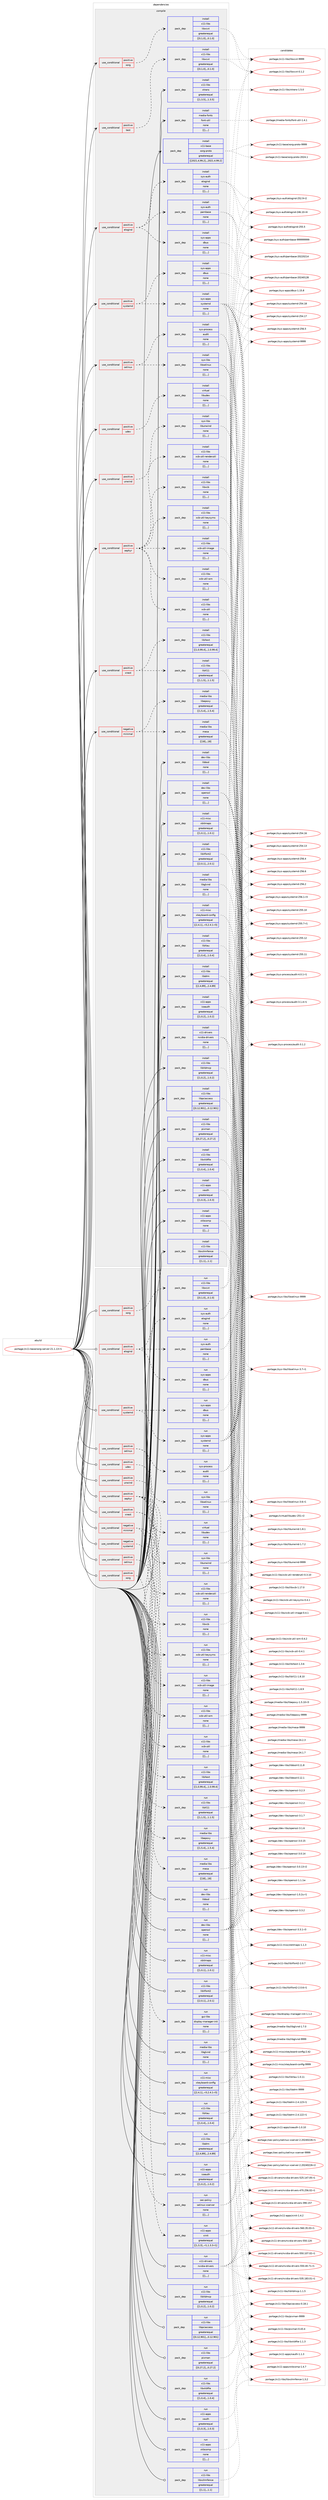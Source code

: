 digraph prolog {

# *************
# Graph options
# *************

newrank=true;
concentrate=true;
compound=true;
graph [rankdir=LR,fontname=Helvetica,fontsize=10,ranksep=1.5];#, ranksep=2.5, nodesep=0.2];
edge  [arrowhead=vee];
node  [fontname=Helvetica,fontsize=10];

# **********
# The ebuild
# **********

subgraph cluster_leftcol {
color=gray;
label=<<i>ebuild</i>>;
id [label="portage://x11-base/xorg-server-21.1.13-r1", color=red, width=4, href="../x11-base/xorg-server-21.1.13-r1.svg"];
}

# ****************
# The dependencies
# ****************

subgraph cluster_midcol {
color=gray;
label=<<i>dependencies</i>>;
subgraph cluster_compile {
fillcolor="#eeeeee";
style=filled;
label=<<i>compile</i>>;
subgraph cond11170 {
dependency30973 [label=<<TABLE BORDER="0" CELLBORDER="1" CELLSPACING="0" CELLPADDING="4"><TR><TD ROWSPAN="3" CELLPADDING="10">use_conditional</TD></TR><TR><TD>negative</TD></TR><TR><TD>minimal</TD></TR></TABLE>>, shape=none, color=red];
subgraph pack19581 {
dependency30974 [label=<<TABLE BORDER="0" CELLBORDER="1" CELLSPACING="0" CELLPADDING="4" WIDTH="220"><TR><TD ROWSPAN="6" CELLPADDING="30">pack_dep</TD></TR><TR><TD WIDTH="110">install</TD></TR><TR><TD>media-libs</TD></TR><TR><TD>mesa</TD></TR><TR><TD>greaterequal</TD></TR><TR><TD>[[18],,,18]</TD></TR></TABLE>>, shape=none, color=blue];
}
dependency30973:e -> dependency30974:w [weight=20,style="dashed",arrowhead="vee"];
subgraph pack19582 {
dependency30975 [label=<<TABLE BORDER="0" CELLBORDER="1" CELLSPACING="0" CELLPADDING="4" WIDTH="220"><TR><TD ROWSPAN="6" CELLPADDING="30">pack_dep</TD></TR><TR><TD WIDTH="110">install</TD></TR><TR><TD>media-libs</TD></TR><TR><TD>libepoxy</TD></TR><TR><TD>greaterequal</TD></TR><TR><TD>[[1,5,4],,,1.5.4]</TD></TR></TABLE>>, shape=none, color=blue];
}
dependency30973:e -> dependency30975:w [weight=20,style="dashed",arrowhead="vee"];
}
id:e -> dependency30973:w [weight=20,style="solid",arrowhead="vee"];
subgraph cond11171 {
dependency30976 [label=<<TABLE BORDER="0" CELLBORDER="1" CELLSPACING="0" CELLPADDING="4"><TR><TD ROWSPAN="3" CELLPADDING="10">use_conditional</TD></TR><TR><TD>positive</TD></TR><TR><TD>elogind</TD></TR></TABLE>>, shape=none, color=red];
subgraph pack19583 {
dependency30977 [label=<<TABLE BORDER="0" CELLBORDER="1" CELLSPACING="0" CELLPADDING="4" WIDTH="220"><TR><TD ROWSPAN="6" CELLPADDING="30">pack_dep</TD></TR><TR><TD WIDTH="110">install</TD></TR><TR><TD>sys-apps</TD></TR><TR><TD>dbus</TD></TR><TR><TD>none</TD></TR><TR><TD>[[],,,,]</TD></TR></TABLE>>, shape=none, color=blue];
}
dependency30976:e -> dependency30977:w [weight=20,style="dashed",arrowhead="vee"];
subgraph pack19584 {
dependency30978 [label=<<TABLE BORDER="0" CELLBORDER="1" CELLSPACING="0" CELLPADDING="4" WIDTH="220"><TR><TD ROWSPAN="6" CELLPADDING="30">pack_dep</TD></TR><TR><TD WIDTH="110">install</TD></TR><TR><TD>sys-auth</TD></TR><TR><TD>elogind</TD></TR><TR><TD>none</TD></TR><TR><TD>[[],,,,]</TD></TR></TABLE>>, shape=none, color=blue];
}
dependency30976:e -> dependency30978:w [weight=20,style="dashed",arrowhead="vee"];
subgraph pack19585 {
dependency30979 [label=<<TABLE BORDER="0" CELLBORDER="1" CELLSPACING="0" CELLPADDING="4" WIDTH="220"><TR><TD ROWSPAN="6" CELLPADDING="30">pack_dep</TD></TR><TR><TD WIDTH="110">install</TD></TR><TR><TD>sys-auth</TD></TR><TR><TD>pambase</TD></TR><TR><TD>none</TD></TR><TR><TD>[[],,,,]</TD></TR></TABLE>>, shape=none, color=blue];
}
dependency30976:e -> dependency30979:w [weight=20,style="dashed",arrowhead="vee"];
}
id:e -> dependency30976:w [weight=20,style="solid",arrowhead="vee"];
subgraph cond11172 {
dependency30980 [label=<<TABLE BORDER="0" CELLBORDER="1" CELLSPACING="0" CELLPADDING="4"><TR><TD ROWSPAN="3" CELLPADDING="10">use_conditional</TD></TR><TR><TD>positive</TD></TR><TR><TD>selinux</TD></TR></TABLE>>, shape=none, color=red];
subgraph pack19586 {
dependency30981 [label=<<TABLE BORDER="0" CELLBORDER="1" CELLSPACING="0" CELLPADDING="4" WIDTH="220"><TR><TD ROWSPAN="6" CELLPADDING="30">pack_dep</TD></TR><TR><TD WIDTH="110">install</TD></TR><TR><TD>sys-process</TD></TR><TR><TD>audit</TD></TR><TR><TD>none</TD></TR><TR><TD>[[],,,,]</TD></TR></TABLE>>, shape=none, color=blue];
}
dependency30980:e -> dependency30981:w [weight=20,style="dashed",arrowhead="vee"];
subgraph pack19587 {
dependency30982 [label=<<TABLE BORDER="0" CELLBORDER="1" CELLSPACING="0" CELLPADDING="4" WIDTH="220"><TR><TD ROWSPAN="6" CELLPADDING="30">pack_dep</TD></TR><TR><TD WIDTH="110">install</TD></TR><TR><TD>sys-libs</TD></TR><TR><TD>libselinux</TD></TR><TR><TD>none</TD></TR><TR><TD>[[],,,,]</TD></TR></TABLE>>, shape=none, color=blue];
}
dependency30980:e -> dependency30982:w [weight=20,style="dashed",arrowhead="vee"];
}
id:e -> dependency30980:w [weight=20,style="solid",arrowhead="vee"];
subgraph cond11173 {
dependency30983 [label=<<TABLE BORDER="0" CELLBORDER="1" CELLSPACING="0" CELLPADDING="4"><TR><TD ROWSPAN="3" CELLPADDING="10">use_conditional</TD></TR><TR><TD>positive</TD></TR><TR><TD>systemd</TD></TR></TABLE>>, shape=none, color=red];
subgraph pack19588 {
dependency30984 [label=<<TABLE BORDER="0" CELLBORDER="1" CELLSPACING="0" CELLPADDING="4" WIDTH="220"><TR><TD ROWSPAN="6" CELLPADDING="30">pack_dep</TD></TR><TR><TD WIDTH="110">install</TD></TR><TR><TD>sys-apps</TD></TR><TR><TD>dbus</TD></TR><TR><TD>none</TD></TR><TR><TD>[[],,,,]</TD></TR></TABLE>>, shape=none, color=blue];
}
dependency30983:e -> dependency30984:w [weight=20,style="dashed",arrowhead="vee"];
subgraph pack19589 {
dependency30985 [label=<<TABLE BORDER="0" CELLBORDER="1" CELLSPACING="0" CELLPADDING="4" WIDTH="220"><TR><TD ROWSPAN="6" CELLPADDING="30">pack_dep</TD></TR><TR><TD WIDTH="110">install</TD></TR><TR><TD>sys-apps</TD></TR><TR><TD>systemd</TD></TR><TR><TD>none</TD></TR><TR><TD>[[],,,,]</TD></TR></TABLE>>, shape=none, color=blue];
}
dependency30983:e -> dependency30985:w [weight=20,style="dashed",arrowhead="vee"];
}
id:e -> dependency30983:w [weight=20,style="solid",arrowhead="vee"];
subgraph cond11174 {
dependency30986 [label=<<TABLE BORDER="0" CELLBORDER="1" CELLSPACING="0" CELLPADDING="4"><TR><TD ROWSPAN="3" CELLPADDING="10">use_conditional</TD></TR><TR><TD>positive</TD></TR><TR><TD>test</TD></TR></TABLE>>, shape=none, color=red];
subgraph pack19590 {
dependency30987 [label=<<TABLE BORDER="0" CELLBORDER="1" CELLSPACING="0" CELLPADDING="4" WIDTH="220"><TR><TD ROWSPAN="6" CELLPADDING="30">pack_dep</TD></TR><TR><TD WIDTH="110">install</TD></TR><TR><TD>x11-libs</TD></TR><TR><TD>libxcvt</TD></TR><TR><TD>greaterequal</TD></TR><TR><TD>[[0,1,0],,,0.1.0]</TD></TR></TABLE>>, shape=none, color=blue];
}
dependency30986:e -> dependency30987:w [weight=20,style="dashed",arrowhead="vee"];
}
id:e -> dependency30986:w [weight=20,style="solid",arrowhead="vee"];
subgraph cond11175 {
dependency30988 [label=<<TABLE BORDER="0" CELLBORDER="1" CELLSPACING="0" CELLPADDING="4"><TR><TD ROWSPAN="3" CELLPADDING="10">use_conditional</TD></TR><TR><TD>positive</TD></TR><TR><TD>udev</TD></TR></TABLE>>, shape=none, color=red];
subgraph pack19591 {
dependency30989 [label=<<TABLE BORDER="0" CELLBORDER="1" CELLSPACING="0" CELLPADDING="4" WIDTH="220"><TR><TD ROWSPAN="6" CELLPADDING="30">pack_dep</TD></TR><TR><TD WIDTH="110">install</TD></TR><TR><TD>virtual</TD></TR><TR><TD>libudev</TD></TR><TR><TD>none</TD></TR><TR><TD>[[],,,,]</TD></TR></TABLE>>, shape=none, color=blue];
}
dependency30988:e -> dependency30989:w [weight=20,style="dashed",arrowhead="vee"];
}
id:e -> dependency30988:w [weight=20,style="solid",arrowhead="vee"];
subgraph cond11176 {
dependency30990 [label=<<TABLE BORDER="0" CELLBORDER="1" CELLSPACING="0" CELLPADDING="4"><TR><TD ROWSPAN="3" CELLPADDING="10">use_conditional</TD></TR><TR><TD>positive</TD></TR><TR><TD>unwind</TD></TR></TABLE>>, shape=none, color=red];
subgraph pack19592 {
dependency30991 [label=<<TABLE BORDER="0" CELLBORDER="1" CELLSPACING="0" CELLPADDING="4" WIDTH="220"><TR><TD ROWSPAN="6" CELLPADDING="30">pack_dep</TD></TR><TR><TD WIDTH="110">install</TD></TR><TR><TD>sys-libs</TD></TR><TR><TD>libunwind</TD></TR><TR><TD>none</TD></TR><TR><TD>[[],,,,]</TD></TR></TABLE>>, shape=none, color=blue];
}
dependency30990:e -> dependency30991:w [weight=20,style="dashed",arrowhead="vee"];
}
id:e -> dependency30990:w [weight=20,style="solid",arrowhead="vee"];
subgraph cond11177 {
dependency30992 [label=<<TABLE BORDER="0" CELLBORDER="1" CELLSPACING="0" CELLPADDING="4"><TR><TD ROWSPAN="3" CELLPADDING="10">use_conditional</TD></TR><TR><TD>positive</TD></TR><TR><TD>xephyr</TD></TR></TABLE>>, shape=none, color=red];
subgraph pack19593 {
dependency30993 [label=<<TABLE BORDER="0" CELLBORDER="1" CELLSPACING="0" CELLPADDING="4" WIDTH="220"><TR><TD ROWSPAN="6" CELLPADDING="30">pack_dep</TD></TR><TR><TD WIDTH="110">install</TD></TR><TR><TD>x11-libs</TD></TR><TR><TD>libxcb</TD></TR><TR><TD>none</TD></TR><TR><TD>[[],,,,]</TD></TR></TABLE>>, shape=none, color=blue];
}
dependency30992:e -> dependency30993:w [weight=20,style="dashed",arrowhead="vee"];
subgraph pack19594 {
dependency30994 [label=<<TABLE BORDER="0" CELLBORDER="1" CELLSPACING="0" CELLPADDING="4" WIDTH="220"><TR><TD ROWSPAN="6" CELLPADDING="30">pack_dep</TD></TR><TR><TD WIDTH="110">install</TD></TR><TR><TD>x11-libs</TD></TR><TR><TD>xcb-util</TD></TR><TR><TD>none</TD></TR><TR><TD>[[],,,,]</TD></TR></TABLE>>, shape=none, color=blue];
}
dependency30992:e -> dependency30994:w [weight=20,style="dashed",arrowhead="vee"];
subgraph pack19595 {
dependency30995 [label=<<TABLE BORDER="0" CELLBORDER="1" CELLSPACING="0" CELLPADDING="4" WIDTH="220"><TR><TD ROWSPAN="6" CELLPADDING="30">pack_dep</TD></TR><TR><TD WIDTH="110">install</TD></TR><TR><TD>x11-libs</TD></TR><TR><TD>xcb-util-image</TD></TR><TR><TD>none</TD></TR><TR><TD>[[],,,,]</TD></TR></TABLE>>, shape=none, color=blue];
}
dependency30992:e -> dependency30995:w [weight=20,style="dashed",arrowhead="vee"];
subgraph pack19596 {
dependency30996 [label=<<TABLE BORDER="0" CELLBORDER="1" CELLSPACING="0" CELLPADDING="4" WIDTH="220"><TR><TD ROWSPAN="6" CELLPADDING="30">pack_dep</TD></TR><TR><TD WIDTH="110">install</TD></TR><TR><TD>x11-libs</TD></TR><TR><TD>xcb-util-keysyms</TD></TR><TR><TD>none</TD></TR><TR><TD>[[],,,,]</TD></TR></TABLE>>, shape=none, color=blue];
}
dependency30992:e -> dependency30996:w [weight=20,style="dashed",arrowhead="vee"];
subgraph pack19597 {
dependency30997 [label=<<TABLE BORDER="0" CELLBORDER="1" CELLSPACING="0" CELLPADDING="4" WIDTH="220"><TR><TD ROWSPAN="6" CELLPADDING="30">pack_dep</TD></TR><TR><TD WIDTH="110">install</TD></TR><TR><TD>x11-libs</TD></TR><TR><TD>xcb-util-renderutil</TD></TR><TR><TD>none</TD></TR><TR><TD>[[],,,,]</TD></TR></TABLE>>, shape=none, color=blue];
}
dependency30992:e -> dependency30997:w [weight=20,style="dashed",arrowhead="vee"];
subgraph pack19598 {
dependency30998 [label=<<TABLE BORDER="0" CELLBORDER="1" CELLSPACING="0" CELLPADDING="4" WIDTH="220"><TR><TD ROWSPAN="6" CELLPADDING="30">pack_dep</TD></TR><TR><TD WIDTH="110">install</TD></TR><TR><TD>x11-libs</TD></TR><TR><TD>xcb-util-wm</TD></TR><TR><TD>none</TD></TR><TR><TD>[[],,,,]</TD></TR></TABLE>>, shape=none, color=blue];
}
dependency30992:e -> dependency30998:w [weight=20,style="dashed",arrowhead="vee"];
}
id:e -> dependency30992:w [weight=20,style="solid",arrowhead="vee"];
subgraph cond11178 {
dependency30999 [label=<<TABLE BORDER="0" CELLBORDER="1" CELLSPACING="0" CELLPADDING="4"><TR><TD ROWSPAN="3" CELLPADDING="10">use_conditional</TD></TR><TR><TD>positive</TD></TR><TR><TD>xnest</TD></TR></TABLE>>, shape=none, color=red];
subgraph pack19599 {
dependency31000 [label=<<TABLE BORDER="0" CELLBORDER="1" CELLSPACING="0" CELLPADDING="4" WIDTH="220"><TR><TD ROWSPAN="6" CELLPADDING="30">pack_dep</TD></TR><TR><TD WIDTH="110">install</TD></TR><TR><TD>x11-libs</TD></TR><TR><TD>libXext</TD></TR><TR><TD>greaterequal</TD></TR><TR><TD>[[1,0,99,4],,,1.0.99.4]</TD></TR></TABLE>>, shape=none, color=blue];
}
dependency30999:e -> dependency31000:w [weight=20,style="dashed",arrowhead="vee"];
subgraph pack19600 {
dependency31001 [label=<<TABLE BORDER="0" CELLBORDER="1" CELLSPACING="0" CELLPADDING="4" WIDTH="220"><TR><TD ROWSPAN="6" CELLPADDING="30">pack_dep</TD></TR><TR><TD WIDTH="110">install</TD></TR><TR><TD>x11-libs</TD></TR><TR><TD>libX11</TD></TR><TR><TD>greaterequal</TD></TR><TR><TD>[[1,1,5],,,1.1.5]</TD></TR></TABLE>>, shape=none, color=blue];
}
dependency30999:e -> dependency31001:w [weight=20,style="dashed",arrowhead="vee"];
}
id:e -> dependency30999:w [weight=20,style="solid",arrowhead="vee"];
subgraph cond11179 {
dependency31002 [label=<<TABLE BORDER="0" CELLBORDER="1" CELLSPACING="0" CELLPADDING="4"><TR><TD ROWSPAN="3" CELLPADDING="10">use_conditional</TD></TR><TR><TD>positive</TD></TR><TR><TD>xorg</TD></TR></TABLE>>, shape=none, color=red];
subgraph pack19601 {
dependency31003 [label=<<TABLE BORDER="0" CELLBORDER="1" CELLSPACING="0" CELLPADDING="4" WIDTH="220"><TR><TD ROWSPAN="6" CELLPADDING="30">pack_dep</TD></TR><TR><TD WIDTH="110">install</TD></TR><TR><TD>x11-libs</TD></TR><TR><TD>libxcvt</TD></TR><TR><TD>greaterequal</TD></TR><TR><TD>[[0,1,0],,,0.1.0]</TD></TR></TABLE>>, shape=none, color=blue];
}
dependency31002:e -> dependency31003:w [weight=20,style="dashed",arrowhead="vee"];
}
id:e -> dependency31002:w [weight=20,style="solid",arrowhead="vee"];
subgraph pack19602 {
dependency31004 [label=<<TABLE BORDER="0" CELLBORDER="1" CELLSPACING="0" CELLPADDING="4" WIDTH="220"><TR><TD ROWSPAN="6" CELLPADDING="30">pack_dep</TD></TR><TR><TD WIDTH="110">install</TD></TR><TR><TD>dev-libs</TD></TR><TR><TD>libbsd</TD></TR><TR><TD>none</TD></TR><TR><TD>[[],,,,]</TD></TR></TABLE>>, shape=none, color=blue];
}
id:e -> dependency31004:w [weight=20,style="solid",arrowhead="vee"];
subgraph pack19603 {
dependency31005 [label=<<TABLE BORDER="0" CELLBORDER="1" CELLSPACING="0" CELLPADDING="4" WIDTH="220"><TR><TD ROWSPAN="6" CELLPADDING="30">pack_dep</TD></TR><TR><TD WIDTH="110">install</TD></TR><TR><TD>dev-libs</TD></TR><TR><TD>openssl</TD></TR><TR><TD>none</TD></TR><TR><TD>[[],,,,]</TD></TR></TABLE>>, shape=none, color=blue];
}
id:e -> dependency31005:w [weight=20,style="solid",arrowhead="vee"];
subgraph pack19604 {
dependency31006 [label=<<TABLE BORDER="0" CELLBORDER="1" CELLSPACING="0" CELLPADDING="4" WIDTH="220"><TR><TD ROWSPAN="6" CELLPADDING="30">pack_dep</TD></TR><TR><TD WIDTH="110">install</TD></TR><TR><TD>media-fonts</TD></TR><TR><TD>font-util</TD></TR><TR><TD>none</TD></TR><TR><TD>[[],,,,]</TD></TR></TABLE>>, shape=none, color=blue];
}
id:e -> dependency31006:w [weight=20,style="solid",arrowhead="vee"];
subgraph pack19605 {
dependency31007 [label=<<TABLE BORDER="0" CELLBORDER="1" CELLSPACING="0" CELLPADDING="4" WIDTH="220"><TR><TD ROWSPAN="6" CELLPADDING="30">pack_dep</TD></TR><TR><TD WIDTH="110">install</TD></TR><TR><TD>media-libs</TD></TR><TR><TD>libglvnd</TD></TR><TR><TD>none</TD></TR><TR><TD>[[],,,,]</TD></TR></TABLE>>, shape=none, color=blue];
}
id:e -> dependency31007:w [weight=20,style="solid",arrowhead="vee"];
subgraph pack19606 {
dependency31008 [label=<<TABLE BORDER="0" CELLBORDER="1" CELLSPACING="0" CELLPADDING="4" WIDTH="220"><TR><TD ROWSPAN="6" CELLPADDING="30">pack_dep</TD></TR><TR><TD WIDTH="110">install</TD></TR><TR><TD>x11-apps</TD></TR><TR><TD>iceauth</TD></TR><TR><TD>greaterequal</TD></TR><TR><TD>[[1,0,2],,,1.0.2]</TD></TR></TABLE>>, shape=none, color=blue];
}
id:e -> dependency31008:w [weight=20,style="solid",arrowhead="vee"];
subgraph pack19607 {
dependency31009 [label=<<TABLE BORDER="0" CELLBORDER="1" CELLSPACING="0" CELLPADDING="4" WIDTH="220"><TR><TD ROWSPAN="6" CELLPADDING="30">pack_dep</TD></TR><TR><TD WIDTH="110">install</TD></TR><TR><TD>x11-apps</TD></TR><TR><TD>xauth</TD></TR><TR><TD>greaterequal</TD></TR><TR><TD>[[1,0,3],,,1.0.3]</TD></TR></TABLE>>, shape=none, color=blue];
}
id:e -> dependency31009:w [weight=20,style="solid",arrowhead="vee"];
subgraph pack19608 {
dependency31010 [label=<<TABLE BORDER="0" CELLBORDER="1" CELLSPACING="0" CELLPADDING="4" WIDTH="220"><TR><TD ROWSPAN="6" CELLPADDING="30">pack_dep</TD></TR><TR><TD WIDTH="110">install</TD></TR><TR><TD>x11-apps</TD></TR><TR><TD>xkbcomp</TD></TR><TR><TD>none</TD></TR><TR><TD>[[],,,,]</TD></TR></TABLE>>, shape=none, color=blue];
}
id:e -> dependency31010:w [weight=20,style="solid",arrowhead="vee"];
subgraph pack19609 {
dependency31011 [label=<<TABLE BORDER="0" CELLBORDER="1" CELLSPACING="0" CELLPADDING="4" WIDTH="220"><TR><TD ROWSPAN="6" CELLPADDING="30">pack_dep</TD></TR><TR><TD WIDTH="110">install</TD></TR><TR><TD>x11-base</TD></TR><TR><TD>xorg-proto</TD></TR><TR><TD>greaterequal</TD></TR><TR><TD>[[2021,4,99,2],,,2021.4.99.2]</TD></TR></TABLE>>, shape=none, color=blue];
}
id:e -> dependency31011:w [weight=20,style="solid",arrowhead="vee"];
subgraph pack19610 {
dependency31012 [label=<<TABLE BORDER="0" CELLBORDER="1" CELLSPACING="0" CELLPADDING="4" WIDTH="220"><TR><TD ROWSPAN="6" CELLPADDING="30">pack_dep</TD></TR><TR><TD WIDTH="110">install</TD></TR><TR><TD>x11-libs</TD></TR><TR><TD>libXau</TD></TR><TR><TD>greaterequal</TD></TR><TR><TD>[[1,0,4],,,1.0.4]</TD></TR></TABLE>>, shape=none, color=blue];
}
id:e -> dependency31012:w [weight=20,style="solid",arrowhead="vee"];
subgraph pack19611 {
dependency31013 [label=<<TABLE BORDER="0" CELLBORDER="1" CELLSPACING="0" CELLPADDING="4" WIDTH="220"><TR><TD ROWSPAN="6" CELLPADDING="30">pack_dep</TD></TR><TR><TD WIDTH="110">install</TD></TR><TR><TD>x11-libs</TD></TR><TR><TD>libXdmcp</TD></TR><TR><TD>greaterequal</TD></TR><TR><TD>[[1,0,2],,,1.0.2]</TD></TR></TABLE>>, shape=none, color=blue];
}
id:e -> dependency31013:w [weight=20,style="solid",arrowhead="vee"];
subgraph pack19612 {
dependency31014 [label=<<TABLE BORDER="0" CELLBORDER="1" CELLSPACING="0" CELLPADDING="4" WIDTH="220"><TR><TD ROWSPAN="6" CELLPADDING="30">pack_dep</TD></TR><TR><TD WIDTH="110">install</TD></TR><TR><TD>x11-libs</TD></TR><TR><TD>libXfont2</TD></TR><TR><TD>greaterequal</TD></TR><TR><TD>[[2,0,1],,,2.0.1]</TD></TR></TABLE>>, shape=none, color=blue];
}
id:e -> dependency31014:w [weight=20,style="solid",arrowhead="vee"];
subgraph pack19613 {
dependency31015 [label=<<TABLE BORDER="0" CELLBORDER="1" CELLSPACING="0" CELLPADDING="4" WIDTH="220"><TR><TD ROWSPAN="6" CELLPADDING="30">pack_dep</TD></TR><TR><TD WIDTH="110">install</TD></TR><TR><TD>x11-libs</TD></TR><TR><TD>libdrm</TD></TR><TR><TD>greaterequal</TD></TR><TR><TD>[[2,4,89],,,2.4.89]</TD></TR></TABLE>>, shape=none, color=blue];
}
id:e -> dependency31015:w [weight=20,style="solid",arrowhead="vee"];
subgraph pack19614 {
dependency31016 [label=<<TABLE BORDER="0" CELLBORDER="1" CELLSPACING="0" CELLPADDING="4" WIDTH="220"><TR><TD ROWSPAN="6" CELLPADDING="30">pack_dep</TD></TR><TR><TD WIDTH="110">install</TD></TR><TR><TD>x11-libs</TD></TR><TR><TD>libpciaccess</TD></TR><TR><TD>greaterequal</TD></TR><TR><TD>[[0,12,901],,,0.12.901]</TD></TR></TABLE>>, shape=none, color=blue];
}
id:e -> dependency31016:w [weight=20,style="solid",arrowhead="vee"];
subgraph pack19615 {
dependency31017 [label=<<TABLE BORDER="0" CELLBORDER="1" CELLSPACING="0" CELLPADDING="4" WIDTH="220"><TR><TD ROWSPAN="6" CELLPADDING="30">pack_dep</TD></TR><TR><TD WIDTH="110">install</TD></TR><TR><TD>x11-libs</TD></TR><TR><TD>libxkbfile</TD></TR><TR><TD>greaterequal</TD></TR><TR><TD>[[1,0,4],,,1.0.4]</TD></TR></TABLE>>, shape=none, color=blue];
}
id:e -> dependency31017:w [weight=20,style="solid",arrowhead="vee"];
subgraph pack19616 {
dependency31018 [label=<<TABLE BORDER="0" CELLBORDER="1" CELLSPACING="0" CELLPADDING="4" WIDTH="220"><TR><TD ROWSPAN="6" CELLPADDING="30">pack_dep</TD></TR><TR><TD WIDTH="110">install</TD></TR><TR><TD>x11-libs</TD></TR><TR><TD>libxshmfence</TD></TR><TR><TD>greaterequal</TD></TR><TR><TD>[[1,1],,,1.1]</TD></TR></TABLE>>, shape=none, color=blue];
}
id:e -> dependency31018:w [weight=20,style="solid",arrowhead="vee"];
subgraph pack19617 {
dependency31019 [label=<<TABLE BORDER="0" CELLBORDER="1" CELLSPACING="0" CELLPADDING="4" WIDTH="220"><TR><TD ROWSPAN="6" CELLPADDING="30">pack_dep</TD></TR><TR><TD WIDTH="110">install</TD></TR><TR><TD>x11-libs</TD></TR><TR><TD>pixman</TD></TR><TR><TD>greaterequal</TD></TR><TR><TD>[[0,27,2],,,0.27.2]</TD></TR></TABLE>>, shape=none, color=blue];
}
id:e -> dependency31019:w [weight=20,style="solid",arrowhead="vee"];
subgraph pack19618 {
dependency31020 [label=<<TABLE BORDER="0" CELLBORDER="1" CELLSPACING="0" CELLPADDING="4" WIDTH="220"><TR><TD ROWSPAN="6" CELLPADDING="30">pack_dep</TD></TR><TR><TD WIDTH="110">install</TD></TR><TR><TD>x11-libs</TD></TR><TR><TD>xtrans</TD></TR><TR><TD>greaterequal</TD></TR><TR><TD>[[1,3,5],,,1.3.5]</TD></TR></TABLE>>, shape=none, color=blue];
}
id:e -> dependency31020:w [weight=20,style="solid",arrowhead="vee"];
subgraph pack19619 {
dependency31021 [label=<<TABLE BORDER="0" CELLBORDER="1" CELLSPACING="0" CELLPADDING="4" WIDTH="220"><TR><TD ROWSPAN="6" CELLPADDING="30">pack_dep</TD></TR><TR><TD WIDTH="110">install</TD></TR><TR><TD>x11-misc</TD></TR><TR><TD>xbitmaps</TD></TR><TR><TD>greaterequal</TD></TR><TR><TD>[[1,0,1],,,1.0.1]</TD></TR></TABLE>>, shape=none, color=blue];
}
id:e -> dependency31021:w [weight=20,style="solid",arrowhead="vee"];
subgraph pack19620 {
dependency31022 [label=<<TABLE BORDER="0" CELLBORDER="1" CELLSPACING="0" CELLPADDING="4" WIDTH="220"><TR><TD ROWSPAN="6" CELLPADDING="30">pack_dep</TD></TR><TR><TD WIDTH="110">install</TD></TR><TR><TD>x11-misc</TD></TR><TR><TD>xkeyboard-config</TD></TR><TR><TD>greaterequal</TD></TR><TR><TD>[[2,4,1],,-r3,2.4.1-r3]</TD></TR></TABLE>>, shape=none, color=blue];
}
id:e -> dependency31022:w [weight=20,style="solid",arrowhead="vee"];
subgraph pack19621 {
dependency31023 [label=<<TABLE BORDER="0" CELLBORDER="1" CELLSPACING="0" CELLPADDING="4" WIDTH="220"><TR><TD ROWSPAN="6" CELLPADDING="30">pack_dep</TD></TR><TR><TD WIDTH="110">install</TD></TR><TR><TD>x11-drivers</TD></TR><TR><TD>nvidia-drivers</TD></TR><TR><TD>none</TD></TR><TR><TD>[[],,,,]</TD></TR></TABLE>>, shape=none, color=blue];
}
id:e -> dependency31023:w [weight=20,style="solid",arrowhead="vee"];
}
subgraph cluster_compileandrun {
fillcolor="#eeeeee";
style=filled;
label=<<i>compile and run</i>>;
}
subgraph cluster_run {
fillcolor="#eeeeee";
style=filled;
label=<<i>run</i>>;
subgraph cond11180 {
dependency31024 [label=<<TABLE BORDER="0" CELLBORDER="1" CELLSPACING="0" CELLPADDING="4"><TR><TD ROWSPAN="3" CELLPADDING="10">use_conditional</TD></TR><TR><TD>negative</TD></TR><TR><TD>minimal</TD></TR></TABLE>>, shape=none, color=red];
subgraph pack19622 {
dependency31025 [label=<<TABLE BORDER="0" CELLBORDER="1" CELLSPACING="0" CELLPADDING="4" WIDTH="220"><TR><TD ROWSPAN="6" CELLPADDING="30">pack_dep</TD></TR><TR><TD WIDTH="110">run</TD></TR><TR><TD>media-libs</TD></TR><TR><TD>mesa</TD></TR><TR><TD>greaterequal</TD></TR><TR><TD>[[18],,,18]</TD></TR></TABLE>>, shape=none, color=blue];
}
dependency31024:e -> dependency31025:w [weight=20,style="dashed",arrowhead="vee"];
subgraph pack19623 {
dependency31026 [label=<<TABLE BORDER="0" CELLBORDER="1" CELLSPACING="0" CELLPADDING="4" WIDTH="220"><TR><TD ROWSPAN="6" CELLPADDING="30">pack_dep</TD></TR><TR><TD WIDTH="110">run</TD></TR><TR><TD>media-libs</TD></TR><TR><TD>libepoxy</TD></TR><TR><TD>greaterequal</TD></TR><TR><TD>[[1,5,4],,,1.5.4]</TD></TR></TABLE>>, shape=none, color=blue];
}
dependency31024:e -> dependency31026:w [weight=20,style="dashed",arrowhead="vee"];
}
id:e -> dependency31024:w [weight=20,style="solid",arrowhead="odot"];
subgraph cond11181 {
dependency31027 [label=<<TABLE BORDER="0" CELLBORDER="1" CELLSPACING="0" CELLPADDING="4"><TR><TD ROWSPAN="3" CELLPADDING="10">use_conditional</TD></TR><TR><TD>negative</TD></TR><TR><TD>systemd</TD></TR></TABLE>>, shape=none, color=red];
subgraph pack19624 {
dependency31028 [label=<<TABLE BORDER="0" CELLBORDER="1" CELLSPACING="0" CELLPADDING="4" WIDTH="220"><TR><TD ROWSPAN="6" CELLPADDING="30">pack_dep</TD></TR><TR><TD WIDTH="110">run</TD></TR><TR><TD>gui-libs</TD></TR><TR><TD>display-manager-init</TD></TR><TR><TD>none</TD></TR><TR><TD>[[],,,,]</TD></TR></TABLE>>, shape=none, color=blue];
}
dependency31027:e -> dependency31028:w [weight=20,style="dashed",arrowhead="vee"];
}
id:e -> dependency31027:w [weight=20,style="solid",arrowhead="odot"];
subgraph cond11182 {
dependency31029 [label=<<TABLE BORDER="0" CELLBORDER="1" CELLSPACING="0" CELLPADDING="4"><TR><TD ROWSPAN="3" CELLPADDING="10">use_conditional</TD></TR><TR><TD>positive</TD></TR><TR><TD>elogind</TD></TR></TABLE>>, shape=none, color=red];
subgraph pack19625 {
dependency31030 [label=<<TABLE BORDER="0" CELLBORDER="1" CELLSPACING="0" CELLPADDING="4" WIDTH="220"><TR><TD ROWSPAN="6" CELLPADDING="30">pack_dep</TD></TR><TR><TD WIDTH="110">run</TD></TR><TR><TD>sys-apps</TD></TR><TR><TD>dbus</TD></TR><TR><TD>none</TD></TR><TR><TD>[[],,,,]</TD></TR></TABLE>>, shape=none, color=blue];
}
dependency31029:e -> dependency31030:w [weight=20,style="dashed",arrowhead="vee"];
subgraph pack19626 {
dependency31031 [label=<<TABLE BORDER="0" CELLBORDER="1" CELLSPACING="0" CELLPADDING="4" WIDTH="220"><TR><TD ROWSPAN="6" CELLPADDING="30">pack_dep</TD></TR><TR><TD WIDTH="110">run</TD></TR><TR><TD>sys-auth</TD></TR><TR><TD>elogind</TD></TR><TR><TD>none</TD></TR><TR><TD>[[],,,,]</TD></TR></TABLE>>, shape=none, color=blue];
}
dependency31029:e -> dependency31031:w [weight=20,style="dashed",arrowhead="vee"];
subgraph pack19627 {
dependency31032 [label=<<TABLE BORDER="0" CELLBORDER="1" CELLSPACING="0" CELLPADDING="4" WIDTH="220"><TR><TD ROWSPAN="6" CELLPADDING="30">pack_dep</TD></TR><TR><TD WIDTH="110">run</TD></TR><TR><TD>sys-auth</TD></TR><TR><TD>pambase</TD></TR><TR><TD>none</TD></TR><TR><TD>[[],,,,]</TD></TR></TABLE>>, shape=none, color=blue];
}
dependency31029:e -> dependency31032:w [weight=20,style="dashed",arrowhead="vee"];
}
id:e -> dependency31029:w [weight=20,style="solid",arrowhead="odot"];
subgraph cond11183 {
dependency31033 [label=<<TABLE BORDER="0" CELLBORDER="1" CELLSPACING="0" CELLPADDING="4"><TR><TD ROWSPAN="3" CELLPADDING="10">use_conditional</TD></TR><TR><TD>positive</TD></TR><TR><TD>selinux</TD></TR></TABLE>>, shape=none, color=red];
subgraph pack19628 {
dependency31034 [label=<<TABLE BORDER="0" CELLBORDER="1" CELLSPACING="0" CELLPADDING="4" WIDTH="220"><TR><TD ROWSPAN="6" CELLPADDING="30">pack_dep</TD></TR><TR><TD WIDTH="110">run</TD></TR><TR><TD>sec-policy</TD></TR><TR><TD>selinux-xserver</TD></TR><TR><TD>none</TD></TR><TR><TD>[[],,,,]</TD></TR></TABLE>>, shape=none, color=blue];
}
dependency31033:e -> dependency31034:w [weight=20,style="dashed",arrowhead="vee"];
}
id:e -> dependency31033:w [weight=20,style="solid",arrowhead="odot"];
subgraph cond11184 {
dependency31035 [label=<<TABLE BORDER="0" CELLBORDER="1" CELLSPACING="0" CELLPADDING="4"><TR><TD ROWSPAN="3" CELLPADDING="10">use_conditional</TD></TR><TR><TD>positive</TD></TR><TR><TD>selinux</TD></TR></TABLE>>, shape=none, color=red];
subgraph pack19629 {
dependency31036 [label=<<TABLE BORDER="0" CELLBORDER="1" CELLSPACING="0" CELLPADDING="4" WIDTH="220"><TR><TD ROWSPAN="6" CELLPADDING="30">pack_dep</TD></TR><TR><TD WIDTH="110">run</TD></TR><TR><TD>sys-process</TD></TR><TR><TD>audit</TD></TR><TR><TD>none</TD></TR><TR><TD>[[],,,,]</TD></TR></TABLE>>, shape=none, color=blue];
}
dependency31035:e -> dependency31036:w [weight=20,style="dashed",arrowhead="vee"];
subgraph pack19630 {
dependency31037 [label=<<TABLE BORDER="0" CELLBORDER="1" CELLSPACING="0" CELLPADDING="4" WIDTH="220"><TR><TD ROWSPAN="6" CELLPADDING="30">pack_dep</TD></TR><TR><TD WIDTH="110">run</TD></TR><TR><TD>sys-libs</TD></TR><TR><TD>libselinux</TD></TR><TR><TD>none</TD></TR><TR><TD>[[],,,,]</TD></TR></TABLE>>, shape=none, color=blue];
}
dependency31035:e -> dependency31037:w [weight=20,style="dashed",arrowhead="vee"];
}
id:e -> dependency31035:w [weight=20,style="solid",arrowhead="odot"];
subgraph cond11185 {
dependency31038 [label=<<TABLE BORDER="0" CELLBORDER="1" CELLSPACING="0" CELLPADDING="4"><TR><TD ROWSPAN="3" CELLPADDING="10">use_conditional</TD></TR><TR><TD>positive</TD></TR><TR><TD>systemd</TD></TR></TABLE>>, shape=none, color=red];
subgraph pack19631 {
dependency31039 [label=<<TABLE BORDER="0" CELLBORDER="1" CELLSPACING="0" CELLPADDING="4" WIDTH="220"><TR><TD ROWSPAN="6" CELLPADDING="30">pack_dep</TD></TR><TR><TD WIDTH="110">run</TD></TR><TR><TD>sys-apps</TD></TR><TR><TD>dbus</TD></TR><TR><TD>none</TD></TR><TR><TD>[[],,,,]</TD></TR></TABLE>>, shape=none, color=blue];
}
dependency31038:e -> dependency31039:w [weight=20,style="dashed",arrowhead="vee"];
subgraph pack19632 {
dependency31040 [label=<<TABLE BORDER="0" CELLBORDER="1" CELLSPACING="0" CELLPADDING="4" WIDTH="220"><TR><TD ROWSPAN="6" CELLPADDING="30">pack_dep</TD></TR><TR><TD WIDTH="110">run</TD></TR><TR><TD>sys-apps</TD></TR><TR><TD>systemd</TD></TR><TR><TD>none</TD></TR><TR><TD>[[],,,,]</TD></TR></TABLE>>, shape=none, color=blue];
}
dependency31038:e -> dependency31040:w [weight=20,style="dashed",arrowhead="vee"];
}
id:e -> dependency31038:w [weight=20,style="solid",arrowhead="odot"];
subgraph cond11186 {
dependency31041 [label=<<TABLE BORDER="0" CELLBORDER="1" CELLSPACING="0" CELLPADDING="4"><TR><TD ROWSPAN="3" CELLPADDING="10">use_conditional</TD></TR><TR><TD>positive</TD></TR><TR><TD>udev</TD></TR></TABLE>>, shape=none, color=red];
subgraph pack19633 {
dependency31042 [label=<<TABLE BORDER="0" CELLBORDER="1" CELLSPACING="0" CELLPADDING="4" WIDTH="220"><TR><TD ROWSPAN="6" CELLPADDING="30">pack_dep</TD></TR><TR><TD WIDTH="110">run</TD></TR><TR><TD>virtual</TD></TR><TR><TD>libudev</TD></TR><TR><TD>none</TD></TR><TR><TD>[[],,,,]</TD></TR></TABLE>>, shape=none, color=blue];
}
dependency31041:e -> dependency31042:w [weight=20,style="dashed",arrowhead="vee"];
}
id:e -> dependency31041:w [weight=20,style="solid",arrowhead="odot"];
subgraph cond11187 {
dependency31043 [label=<<TABLE BORDER="0" CELLBORDER="1" CELLSPACING="0" CELLPADDING="4"><TR><TD ROWSPAN="3" CELLPADDING="10">use_conditional</TD></TR><TR><TD>positive</TD></TR><TR><TD>unwind</TD></TR></TABLE>>, shape=none, color=red];
subgraph pack19634 {
dependency31044 [label=<<TABLE BORDER="0" CELLBORDER="1" CELLSPACING="0" CELLPADDING="4" WIDTH="220"><TR><TD ROWSPAN="6" CELLPADDING="30">pack_dep</TD></TR><TR><TD WIDTH="110">run</TD></TR><TR><TD>sys-libs</TD></TR><TR><TD>libunwind</TD></TR><TR><TD>none</TD></TR><TR><TD>[[],,,,]</TD></TR></TABLE>>, shape=none, color=blue];
}
dependency31043:e -> dependency31044:w [weight=20,style="dashed",arrowhead="vee"];
}
id:e -> dependency31043:w [weight=20,style="solid",arrowhead="odot"];
subgraph cond11188 {
dependency31045 [label=<<TABLE BORDER="0" CELLBORDER="1" CELLSPACING="0" CELLPADDING="4"><TR><TD ROWSPAN="3" CELLPADDING="10">use_conditional</TD></TR><TR><TD>positive</TD></TR><TR><TD>xephyr</TD></TR></TABLE>>, shape=none, color=red];
subgraph pack19635 {
dependency31046 [label=<<TABLE BORDER="0" CELLBORDER="1" CELLSPACING="0" CELLPADDING="4" WIDTH="220"><TR><TD ROWSPAN="6" CELLPADDING="30">pack_dep</TD></TR><TR><TD WIDTH="110">run</TD></TR><TR><TD>x11-libs</TD></TR><TR><TD>libxcb</TD></TR><TR><TD>none</TD></TR><TR><TD>[[],,,,]</TD></TR></TABLE>>, shape=none, color=blue];
}
dependency31045:e -> dependency31046:w [weight=20,style="dashed",arrowhead="vee"];
subgraph pack19636 {
dependency31047 [label=<<TABLE BORDER="0" CELLBORDER="1" CELLSPACING="0" CELLPADDING="4" WIDTH="220"><TR><TD ROWSPAN="6" CELLPADDING="30">pack_dep</TD></TR><TR><TD WIDTH="110">run</TD></TR><TR><TD>x11-libs</TD></TR><TR><TD>xcb-util</TD></TR><TR><TD>none</TD></TR><TR><TD>[[],,,,]</TD></TR></TABLE>>, shape=none, color=blue];
}
dependency31045:e -> dependency31047:w [weight=20,style="dashed",arrowhead="vee"];
subgraph pack19637 {
dependency31048 [label=<<TABLE BORDER="0" CELLBORDER="1" CELLSPACING="0" CELLPADDING="4" WIDTH="220"><TR><TD ROWSPAN="6" CELLPADDING="30">pack_dep</TD></TR><TR><TD WIDTH="110">run</TD></TR><TR><TD>x11-libs</TD></TR><TR><TD>xcb-util-image</TD></TR><TR><TD>none</TD></TR><TR><TD>[[],,,,]</TD></TR></TABLE>>, shape=none, color=blue];
}
dependency31045:e -> dependency31048:w [weight=20,style="dashed",arrowhead="vee"];
subgraph pack19638 {
dependency31049 [label=<<TABLE BORDER="0" CELLBORDER="1" CELLSPACING="0" CELLPADDING="4" WIDTH="220"><TR><TD ROWSPAN="6" CELLPADDING="30">pack_dep</TD></TR><TR><TD WIDTH="110">run</TD></TR><TR><TD>x11-libs</TD></TR><TR><TD>xcb-util-keysyms</TD></TR><TR><TD>none</TD></TR><TR><TD>[[],,,,]</TD></TR></TABLE>>, shape=none, color=blue];
}
dependency31045:e -> dependency31049:w [weight=20,style="dashed",arrowhead="vee"];
subgraph pack19639 {
dependency31050 [label=<<TABLE BORDER="0" CELLBORDER="1" CELLSPACING="0" CELLPADDING="4" WIDTH="220"><TR><TD ROWSPAN="6" CELLPADDING="30">pack_dep</TD></TR><TR><TD WIDTH="110">run</TD></TR><TR><TD>x11-libs</TD></TR><TR><TD>xcb-util-renderutil</TD></TR><TR><TD>none</TD></TR><TR><TD>[[],,,,]</TD></TR></TABLE>>, shape=none, color=blue];
}
dependency31045:e -> dependency31050:w [weight=20,style="dashed",arrowhead="vee"];
subgraph pack19640 {
dependency31051 [label=<<TABLE BORDER="0" CELLBORDER="1" CELLSPACING="0" CELLPADDING="4" WIDTH="220"><TR><TD ROWSPAN="6" CELLPADDING="30">pack_dep</TD></TR><TR><TD WIDTH="110">run</TD></TR><TR><TD>x11-libs</TD></TR><TR><TD>xcb-util-wm</TD></TR><TR><TD>none</TD></TR><TR><TD>[[],,,,]</TD></TR></TABLE>>, shape=none, color=blue];
}
dependency31045:e -> dependency31051:w [weight=20,style="dashed",arrowhead="vee"];
}
id:e -> dependency31045:w [weight=20,style="solid",arrowhead="odot"];
subgraph cond11189 {
dependency31052 [label=<<TABLE BORDER="0" CELLBORDER="1" CELLSPACING="0" CELLPADDING="4"><TR><TD ROWSPAN="3" CELLPADDING="10">use_conditional</TD></TR><TR><TD>positive</TD></TR><TR><TD>xnest</TD></TR></TABLE>>, shape=none, color=red];
subgraph pack19641 {
dependency31053 [label=<<TABLE BORDER="0" CELLBORDER="1" CELLSPACING="0" CELLPADDING="4" WIDTH="220"><TR><TD ROWSPAN="6" CELLPADDING="30">pack_dep</TD></TR><TR><TD WIDTH="110">run</TD></TR><TR><TD>x11-libs</TD></TR><TR><TD>libXext</TD></TR><TR><TD>greaterequal</TD></TR><TR><TD>[[1,0,99,4],,,1.0.99.4]</TD></TR></TABLE>>, shape=none, color=blue];
}
dependency31052:e -> dependency31053:w [weight=20,style="dashed",arrowhead="vee"];
subgraph pack19642 {
dependency31054 [label=<<TABLE BORDER="0" CELLBORDER="1" CELLSPACING="0" CELLPADDING="4" WIDTH="220"><TR><TD ROWSPAN="6" CELLPADDING="30">pack_dep</TD></TR><TR><TD WIDTH="110">run</TD></TR><TR><TD>x11-libs</TD></TR><TR><TD>libX11</TD></TR><TR><TD>greaterequal</TD></TR><TR><TD>[[1,1,5],,,1.1.5]</TD></TR></TABLE>>, shape=none, color=blue];
}
dependency31052:e -> dependency31054:w [weight=20,style="dashed",arrowhead="vee"];
}
id:e -> dependency31052:w [weight=20,style="solid",arrowhead="odot"];
subgraph cond11190 {
dependency31055 [label=<<TABLE BORDER="0" CELLBORDER="1" CELLSPACING="0" CELLPADDING="4"><TR><TD ROWSPAN="3" CELLPADDING="10">use_conditional</TD></TR><TR><TD>positive</TD></TR><TR><TD>xorg</TD></TR></TABLE>>, shape=none, color=red];
subgraph pack19643 {
dependency31056 [label=<<TABLE BORDER="0" CELLBORDER="1" CELLSPACING="0" CELLPADDING="4" WIDTH="220"><TR><TD ROWSPAN="6" CELLPADDING="30">pack_dep</TD></TR><TR><TD WIDTH="110">run</TD></TR><TR><TD>x11-apps</TD></TR><TR><TD>xinit</TD></TR><TR><TD>greaterequal</TD></TR><TR><TD>[[1,3,3],,-r1,1.3.3-r1]</TD></TR></TABLE>>, shape=none, color=blue];
}
dependency31055:e -> dependency31056:w [weight=20,style="dashed",arrowhead="vee"];
}
id:e -> dependency31055:w [weight=20,style="solid",arrowhead="odot"];
subgraph cond11191 {
dependency31057 [label=<<TABLE BORDER="0" CELLBORDER="1" CELLSPACING="0" CELLPADDING="4"><TR><TD ROWSPAN="3" CELLPADDING="10">use_conditional</TD></TR><TR><TD>positive</TD></TR><TR><TD>xorg</TD></TR></TABLE>>, shape=none, color=red];
subgraph pack19644 {
dependency31058 [label=<<TABLE BORDER="0" CELLBORDER="1" CELLSPACING="0" CELLPADDING="4" WIDTH="220"><TR><TD ROWSPAN="6" CELLPADDING="30">pack_dep</TD></TR><TR><TD WIDTH="110">run</TD></TR><TR><TD>x11-libs</TD></TR><TR><TD>libxcvt</TD></TR><TR><TD>greaterequal</TD></TR><TR><TD>[[0,1,0],,,0.1.0]</TD></TR></TABLE>>, shape=none, color=blue];
}
dependency31057:e -> dependency31058:w [weight=20,style="dashed",arrowhead="vee"];
}
id:e -> dependency31057:w [weight=20,style="solid",arrowhead="odot"];
subgraph pack19645 {
dependency31059 [label=<<TABLE BORDER="0" CELLBORDER="1" CELLSPACING="0" CELLPADDING="4" WIDTH="220"><TR><TD ROWSPAN="6" CELLPADDING="30">pack_dep</TD></TR><TR><TD WIDTH="110">run</TD></TR><TR><TD>dev-libs</TD></TR><TR><TD>libbsd</TD></TR><TR><TD>none</TD></TR><TR><TD>[[],,,,]</TD></TR></TABLE>>, shape=none, color=blue];
}
id:e -> dependency31059:w [weight=20,style="solid",arrowhead="odot"];
subgraph pack19646 {
dependency31060 [label=<<TABLE BORDER="0" CELLBORDER="1" CELLSPACING="0" CELLPADDING="4" WIDTH="220"><TR><TD ROWSPAN="6" CELLPADDING="30">pack_dep</TD></TR><TR><TD WIDTH="110">run</TD></TR><TR><TD>dev-libs</TD></TR><TR><TD>openssl</TD></TR><TR><TD>none</TD></TR><TR><TD>[[],,,,]</TD></TR></TABLE>>, shape=none, color=blue];
}
id:e -> dependency31060:w [weight=20,style="solid",arrowhead="odot"];
subgraph pack19647 {
dependency31061 [label=<<TABLE BORDER="0" CELLBORDER="1" CELLSPACING="0" CELLPADDING="4" WIDTH="220"><TR><TD ROWSPAN="6" CELLPADDING="30">pack_dep</TD></TR><TR><TD WIDTH="110">run</TD></TR><TR><TD>media-libs</TD></TR><TR><TD>libglvnd</TD></TR><TR><TD>none</TD></TR><TR><TD>[[],,,,]</TD></TR></TABLE>>, shape=none, color=blue];
}
id:e -> dependency31061:w [weight=20,style="solid",arrowhead="odot"];
subgraph pack19648 {
dependency31062 [label=<<TABLE BORDER="0" CELLBORDER="1" CELLSPACING="0" CELLPADDING="4" WIDTH="220"><TR><TD ROWSPAN="6" CELLPADDING="30">pack_dep</TD></TR><TR><TD WIDTH="110">run</TD></TR><TR><TD>x11-apps</TD></TR><TR><TD>iceauth</TD></TR><TR><TD>greaterequal</TD></TR><TR><TD>[[1,0,2],,,1.0.2]</TD></TR></TABLE>>, shape=none, color=blue];
}
id:e -> dependency31062:w [weight=20,style="solid",arrowhead="odot"];
subgraph pack19649 {
dependency31063 [label=<<TABLE BORDER="0" CELLBORDER="1" CELLSPACING="0" CELLPADDING="4" WIDTH="220"><TR><TD ROWSPAN="6" CELLPADDING="30">pack_dep</TD></TR><TR><TD WIDTH="110">run</TD></TR><TR><TD>x11-apps</TD></TR><TR><TD>xauth</TD></TR><TR><TD>greaterequal</TD></TR><TR><TD>[[1,0,3],,,1.0.3]</TD></TR></TABLE>>, shape=none, color=blue];
}
id:e -> dependency31063:w [weight=20,style="solid",arrowhead="odot"];
subgraph pack19650 {
dependency31064 [label=<<TABLE BORDER="0" CELLBORDER="1" CELLSPACING="0" CELLPADDING="4" WIDTH="220"><TR><TD ROWSPAN="6" CELLPADDING="30">pack_dep</TD></TR><TR><TD WIDTH="110">run</TD></TR><TR><TD>x11-apps</TD></TR><TR><TD>xkbcomp</TD></TR><TR><TD>none</TD></TR><TR><TD>[[],,,,]</TD></TR></TABLE>>, shape=none, color=blue];
}
id:e -> dependency31064:w [weight=20,style="solid",arrowhead="odot"];
subgraph pack19651 {
dependency31065 [label=<<TABLE BORDER="0" CELLBORDER="1" CELLSPACING="0" CELLPADDING="4" WIDTH="220"><TR><TD ROWSPAN="6" CELLPADDING="30">pack_dep</TD></TR><TR><TD WIDTH="110">run</TD></TR><TR><TD>x11-libs</TD></TR><TR><TD>libXau</TD></TR><TR><TD>greaterequal</TD></TR><TR><TD>[[1,0,4],,,1.0.4]</TD></TR></TABLE>>, shape=none, color=blue];
}
id:e -> dependency31065:w [weight=20,style="solid",arrowhead="odot"];
subgraph pack19652 {
dependency31066 [label=<<TABLE BORDER="0" CELLBORDER="1" CELLSPACING="0" CELLPADDING="4" WIDTH="220"><TR><TD ROWSPAN="6" CELLPADDING="30">pack_dep</TD></TR><TR><TD WIDTH="110">run</TD></TR><TR><TD>x11-libs</TD></TR><TR><TD>libXdmcp</TD></TR><TR><TD>greaterequal</TD></TR><TR><TD>[[1,0,2],,,1.0.2]</TD></TR></TABLE>>, shape=none, color=blue];
}
id:e -> dependency31066:w [weight=20,style="solid",arrowhead="odot"];
subgraph pack19653 {
dependency31067 [label=<<TABLE BORDER="0" CELLBORDER="1" CELLSPACING="0" CELLPADDING="4" WIDTH="220"><TR><TD ROWSPAN="6" CELLPADDING="30">pack_dep</TD></TR><TR><TD WIDTH="110">run</TD></TR><TR><TD>x11-libs</TD></TR><TR><TD>libXfont2</TD></TR><TR><TD>greaterequal</TD></TR><TR><TD>[[2,0,1],,,2.0.1]</TD></TR></TABLE>>, shape=none, color=blue];
}
id:e -> dependency31067:w [weight=20,style="solid",arrowhead="odot"];
subgraph pack19654 {
dependency31068 [label=<<TABLE BORDER="0" CELLBORDER="1" CELLSPACING="0" CELLPADDING="4" WIDTH="220"><TR><TD ROWSPAN="6" CELLPADDING="30">pack_dep</TD></TR><TR><TD WIDTH="110">run</TD></TR><TR><TD>x11-libs</TD></TR><TR><TD>libdrm</TD></TR><TR><TD>greaterequal</TD></TR><TR><TD>[[2,4,89],,,2.4.89]</TD></TR></TABLE>>, shape=none, color=blue];
}
id:e -> dependency31068:w [weight=20,style="solid",arrowhead="odot"];
subgraph pack19655 {
dependency31069 [label=<<TABLE BORDER="0" CELLBORDER="1" CELLSPACING="0" CELLPADDING="4" WIDTH="220"><TR><TD ROWSPAN="6" CELLPADDING="30">pack_dep</TD></TR><TR><TD WIDTH="110">run</TD></TR><TR><TD>x11-libs</TD></TR><TR><TD>libpciaccess</TD></TR><TR><TD>greaterequal</TD></TR><TR><TD>[[0,12,901],,,0.12.901]</TD></TR></TABLE>>, shape=none, color=blue];
}
id:e -> dependency31069:w [weight=20,style="solid",arrowhead="odot"];
subgraph pack19656 {
dependency31070 [label=<<TABLE BORDER="0" CELLBORDER="1" CELLSPACING="0" CELLPADDING="4" WIDTH="220"><TR><TD ROWSPAN="6" CELLPADDING="30">pack_dep</TD></TR><TR><TD WIDTH="110">run</TD></TR><TR><TD>x11-libs</TD></TR><TR><TD>libxkbfile</TD></TR><TR><TD>greaterequal</TD></TR><TR><TD>[[1,0,4],,,1.0.4]</TD></TR></TABLE>>, shape=none, color=blue];
}
id:e -> dependency31070:w [weight=20,style="solid",arrowhead="odot"];
subgraph pack19657 {
dependency31071 [label=<<TABLE BORDER="0" CELLBORDER="1" CELLSPACING="0" CELLPADDING="4" WIDTH="220"><TR><TD ROWSPAN="6" CELLPADDING="30">pack_dep</TD></TR><TR><TD WIDTH="110">run</TD></TR><TR><TD>x11-libs</TD></TR><TR><TD>libxshmfence</TD></TR><TR><TD>greaterequal</TD></TR><TR><TD>[[1,1],,,1.1]</TD></TR></TABLE>>, shape=none, color=blue];
}
id:e -> dependency31071:w [weight=20,style="solid",arrowhead="odot"];
subgraph pack19658 {
dependency31072 [label=<<TABLE BORDER="0" CELLBORDER="1" CELLSPACING="0" CELLPADDING="4" WIDTH="220"><TR><TD ROWSPAN="6" CELLPADDING="30">pack_dep</TD></TR><TR><TD WIDTH="110">run</TD></TR><TR><TD>x11-libs</TD></TR><TR><TD>pixman</TD></TR><TR><TD>greaterequal</TD></TR><TR><TD>[[0,27,2],,,0.27.2]</TD></TR></TABLE>>, shape=none, color=blue];
}
id:e -> dependency31072:w [weight=20,style="solid",arrowhead="odot"];
subgraph pack19659 {
dependency31073 [label=<<TABLE BORDER="0" CELLBORDER="1" CELLSPACING="0" CELLPADDING="4" WIDTH="220"><TR><TD ROWSPAN="6" CELLPADDING="30">pack_dep</TD></TR><TR><TD WIDTH="110">run</TD></TR><TR><TD>x11-misc</TD></TR><TR><TD>xbitmaps</TD></TR><TR><TD>greaterequal</TD></TR><TR><TD>[[1,0,1],,,1.0.1]</TD></TR></TABLE>>, shape=none, color=blue];
}
id:e -> dependency31073:w [weight=20,style="solid",arrowhead="odot"];
subgraph pack19660 {
dependency31074 [label=<<TABLE BORDER="0" CELLBORDER="1" CELLSPACING="0" CELLPADDING="4" WIDTH="220"><TR><TD ROWSPAN="6" CELLPADDING="30">pack_dep</TD></TR><TR><TD WIDTH="110">run</TD></TR><TR><TD>x11-misc</TD></TR><TR><TD>xkeyboard-config</TD></TR><TR><TD>greaterequal</TD></TR><TR><TD>[[2,4,1],,-r3,2.4.1-r3]</TD></TR></TABLE>>, shape=none, color=blue];
}
id:e -> dependency31074:w [weight=20,style="solid",arrowhead="odot"];
subgraph pack19661 {
dependency31075 [label=<<TABLE BORDER="0" CELLBORDER="1" CELLSPACING="0" CELLPADDING="4" WIDTH="220"><TR><TD ROWSPAN="6" CELLPADDING="30">pack_dep</TD></TR><TR><TD WIDTH="110">run</TD></TR><TR><TD>x11-drivers</TD></TR><TR><TD>nvidia-drivers</TD></TR><TR><TD>none</TD></TR><TR><TD>[[],,,,]</TD></TR></TABLE>>, shape=none, color=blue];
}
id:e -> dependency31075:w [weight=20,style="solid",arrowhead="odot"];
}
}

# **************
# The candidates
# **************

subgraph cluster_choices {
rank=same;
color=gray;
label=<<i>candidates</i>>;

subgraph choice19581 {
color=black;
nodesep=1;
choice10910110010597451081059811547109101115974557575757 [label="portage://media-libs/mesa-9999", color=red, width=4,href="../media-libs/mesa-9999.svg"];
choice109101100105974510810598115471091011159745505246504651 [label="portage://media-libs/mesa-24.2.3", color=red, width=4,href="../media-libs/mesa-24.2.3.svg"];
choice109101100105974510810598115471091011159745505246494655 [label="portage://media-libs/mesa-24.1.7", color=red, width=4,href="../media-libs/mesa-24.1.7.svg"];
dependency30974:e -> choice10910110010597451081059811547109101115974557575757:w [style=dotted,weight="100"];
dependency30974:e -> choice109101100105974510810598115471091011159745505246504651:w [style=dotted,weight="100"];
dependency30974:e -> choice109101100105974510810598115471091011159745505246494655:w [style=dotted,weight="100"];
}
subgraph choice19582 {
color=black;
nodesep=1;
choice10910110010597451081059811547108105981011121111201214557575757 [label="portage://media-libs/libepoxy-9999", color=red, width=4,href="../media-libs/libepoxy-9999.svg"];
choice1091011001059745108105981154710810598101112111120121454946534649484511451 [label="portage://media-libs/libepoxy-1.5.10-r3", color=red, width=4,href="../media-libs/libepoxy-1.5.10-r3.svg"];
dependency30975:e -> choice10910110010597451081059811547108105981011121111201214557575757:w [style=dotted,weight="100"];
dependency30975:e -> choice1091011001059745108105981154710810598101112111120121454946534649484511451:w [style=dotted,weight="100"];
}
subgraph choice19583 {
color=black;
nodesep=1;
choice1151211154597112112115471009811711545494649534656 [label="portage://sys-apps/dbus-1.15.8", color=red, width=4,href="../sys-apps/dbus-1.15.8.svg"];
dependency30977:e -> choice1151211154597112112115471009811711545494649534656:w [style=dotted,weight="100"];
}
subgraph choice19584 {
color=black;
nodesep=1;
choice115121115459711711610447101108111103105110100455053534653 [label="portage://sys-auth/elogind-255.5", color=red, width=4,href="../sys-auth/elogind-255.5.svg"];
choice1151211154597117116104471011081111031051101004550535046574511450 [label="portage://sys-auth/elogind-252.9-r2", color=red, width=4,href="../sys-auth/elogind-252.9-r2.svg"];
choice115121115459711711610447101108111103105110100455052544649484511452 [label="portage://sys-auth/elogind-246.10-r4", color=red, width=4,href="../sys-auth/elogind-246.10-r4.svg"];
dependency30978:e -> choice115121115459711711610447101108111103105110100455053534653:w [style=dotted,weight="100"];
dependency30978:e -> choice1151211154597117116104471011081111031051101004550535046574511450:w [style=dotted,weight="100"];
dependency30978:e -> choice115121115459711711610447101108111103105110100455052544649484511452:w [style=dotted,weight="100"];
}
subgraph choice19585 {
color=black;
nodesep=1;
choice11512111545971171161044711297109989711510145575757575757575757 [label="portage://sys-auth/pambase-999999999", color=red, width=4,href="../sys-auth/pambase-999999999.svg"];
choice115121115459711711610447112971099897115101455048505248495056 [label="portage://sys-auth/pambase-20240128", color=red, width=4,href="../sys-auth/pambase-20240128.svg"];
choice115121115459711711610447112971099897115101455048505048504952 [label="portage://sys-auth/pambase-20220214", color=red, width=4,href="../sys-auth/pambase-20220214.svg"];
dependency30979:e -> choice11512111545971171161044711297109989711510145575757575757575757:w [style=dotted,weight="100"];
dependency30979:e -> choice115121115459711711610447112971099897115101455048505248495056:w [style=dotted,weight="100"];
dependency30979:e -> choice115121115459711711610447112971099897115101455048505048504952:w [style=dotted,weight="100"];
}
subgraph choice19586 {
color=black;
nodesep=1;
choice115121115451121141119910111511547971171001051164552464846494511449 [label="portage://sys-process/audit-4.0.1-r1", color=red, width=4,href="../sys-process/audit-4.0.1-r1.svg"];
choice115121115451121141119910111511547971171001051164551464946524511449 [label="portage://sys-process/audit-3.1.4-r1", color=red, width=4,href="../sys-process/audit-3.1.4-r1.svg"];
choice11512111545112114111991011151154797117100105116455146494650 [label="portage://sys-process/audit-3.1.2", color=red, width=4,href="../sys-process/audit-3.1.2.svg"];
dependency30981:e -> choice115121115451121141119910111511547971171001051164552464846494511449:w [style=dotted,weight="100"];
dependency30981:e -> choice115121115451121141119910111511547971171001051164551464946524511449:w [style=dotted,weight="100"];
dependency30981:e -> choice11512111545112114111991011151154797117100105116455146494650:w [style=dotted,weight="100"];
}
subgraph choice19587 {
color=black;
nodesep=1;
choice115121115451081059811547108105981151011081051101171204557575757 [label="portage://sys-libs/libselinux-9999", color=red, width=4,href="../sys-libs/libselinux-9999.svg"];
choice11512111545108105981154710810598115101108105110117120455146554511449 [label="portage://sys-libs/libselinux-3.7-r1", color=red, width=4,href="../sys-libs/libselinux-3.7-r1.svg"];
choice11512111545108105981154710810598115101108105110117120455146544511449 [label="portage://sys-libs/libselinux-3.6-r1", color=red, width=4,href="../sys-libs/libselinux-3.6-r1.svg"];
dependency30982:e -> choice115121115451081059811547108105981151011081051101171204557575757:w [style=dotted,weight="100"];
dependency30982:e -> choice11512111545108105981154710810598115101108105110117120455146554511449:w [style=dotted,weight="100"];
dependency30982:e -> choice11512111545108105981154710810598115101108105110117120455146544511449:w [style=dotted,weight="100"];
}
subgraph choice19588 {
color=black;
nodesep=1;
choice1151211154597112112115471009811711545494649534656 [label="portage://sys-apps/dbus-1.15.8", color=red, width=4,href="../sys-apps/dbus-1.15.8.svg"];
dependency30984:e -> choice1151211154597112112115471009811711545494649534656:w [style=dotted,weight="100"];
}
subgraph choice19589 {
color=black;
nodesep=1;
choice1151211154597112112115471151211151161011091004557575757 [label="portage://sys-apps/systemd-9999", color=red, width=4,href="../sys-apps/systemd-9999.svg"];
choice115121115459711211211547115121115116101109100455053544654 [label="portage://sys-apps/systemd-256.6", color=red, width=4,href="../sys-apps/systemd-256.6.svg"];
choice115121115459711211211547115121115116101109100455053544653 [label="portage://sys-apps/systemd-256.5", color=red, width=4,href="../sys-apps/systemd-256.5.svg"];
choice115121115459711211211547115121115116101109100455053544652 [label="portage://sys-apps/systemd-256.4", color=red, width=4,href="../sys-apps/systemd-256.4.svg"];
choice115121115459711211211547115121115116101109100455053544650 [label="portage://sys-apps/systemd-256.2", color=red, width=4,href="../sys-apps/systemd-256.2.svg"];
choice1151211154597112112115471151211151161011091004550535446494511451 [label="portage://sys-apps/systemd-256.1-r3", color=red, width=4,href="../sys-apps/systemd-256.1-r3.svg"];
choice11512111545971121121154711512111511610110910045505353464950 [label="portage://sys-apps/systemd-255.12", color=red, width=4,href="../sys-apps/systemd-255.12.svg"];
choice11512111545971121121154711512111511610110910045505353464949 [label="portage://sys-apps/systemd-255.11", color=red, width=4,href="../sys-apps/systemd-255.11.svg"];
choice11512111545971121121154711512111511610110910045505353464948 [label="portage://sys-apps/systemd-255.10", color=red, width=4,href="../sys-apps/systemd-255.10.svg"];
choice1151211154597112112115471151211151161011091004550535346554511449 [label="portage://sys-apps/systemd-255.7-r1", color=red, width=4,href="../sys-apps/systemd-255.7-r1.svg"];
choice11512111545971121121154711512111511610110910045505352464956 [label="portage://sys-apps/systemd-254.18", color=red, width=4,href="../sys-apps/systemd-254.18.svg"];
choice11512111545971121121154711512111511610110910045505352464955 [label="portage://sys-apps/systemd-254.17", color=red, width=4,href="../sys-apps/systemd-254.17.svg"];
choice11512111545971121121154711512111511610110910045505352464954 [label="portage://sys-apps/systemd-254.16", color=red, width=4,href="../sys-apps/systemd-254.16.svg"];
choice11512111545971121121154711512111511610110910045505352464951 [label="portage://sys-apps/systemd-254.13", color=red, width=4,href="../sys-apps/systemd-254.13.svg"];
dependency30985:e -> choice1151211154597112112115471151211151161011091004557575757:w [style=dotted,weight="100"];
dependency30985:e -> choice115121115459711211211547115121115116101109100455053544654:w [style=dotted,weight="100"];
dependency30985:e -> choice115121115459711211211547115121115116101109100455053544653:w [style=dotted,weight="100"];
dependency30985:e -> choice115121115459711211211547115121115116101109100455053544652:w [style=dotted,weight="100"];
dependency30985:e -> choice115121115459711211211547115121115116101109100455053544650:w [style=dotted,weight="100"];
dependency30985:e -> choice1151211154597112112115471151211151161011091004550535446494511451:w [style=dotted,weight="100"];
dependency30985:e -> choice11512111545971121121154711512111511610110910045505353464950:w [style=dotted,weight="100"];
dependency30985:e -> choice11512111545971121121154711512111511610110910045505353464949:w [style=dotted,weight="100"];
dependency30985:e -> choice11512111545971121121154711512111511610110910045505353464948:w [style=dotted,weight="100"];
dependency30985:e -> choice1151211154597112112115471151211151161011091004550535346554511449:w [style=dotted,weight="100"];
dependency30985:e -> choice11512111545971121121154711512111511610110910045505352464956:w [style=dotted,weight="100"];
dependency30985:e -> choice11512111545971121121154711512111511610110910045505352464955:w [style=dotted,weight="100"];
dependency30985:e -> choice11512111545971121121154711512111511610110910045505352464954:w [style=dotted,weight="100"];
dependency30985:e -> choice11512111545971121121154711512111511610110910045505352464951:w [style=dotted,weight="100"];
}
subgraph choice19590 {
color=black;
nodesep=1;
choice120494945108105981154710810598120991181164557575757 [label="portage://x11-libs/libxcvt-9999", color=red, width=4,href="../x11-libs/libxcvt-9999.svg"];
choice12049494510810598115471081059812099118116454846494650 [label="portage://x11-libs/libxcvt-0.1.2", color=red, width=4,href="../x11-libs/libxcvt-0.1.2.svg"];
dependency30987:e -> choice120494945108105981154710810598120991181164557575757:w [style=dotted,weight="100"];
dependency30987:e -> choice12049494510810598115471081059812099118116454846494650:w [style=dotted,weight="100"];
}
subgraph choice19591 {
color=black;
nodesep=1;
choice118105114116117971084710810598117100101118455053494511450 [label="portage://virtual/libudev-251-r2", color=red, width=4,href="../virtual/libudev-251-r2.svg"];
dependency30989:e -> choice118105114116117971084710810598117100101118455053494511450:w [style=dotted,weight="100"];
}
subgraph choice19592 {
color=black;
nodesep=1;
choice115121115451081059811547108105981171101191051101004557575757 [label="portage://sys-libs/libunwind-9999", color=red, width=4,href="../sys-libs/libunwind-9999.svg"];
choice11512111545108105981154710810598117110119105110100454946564649 [label="portage://sys-libs/libunwind-1.8.1", color=red, width=4,href="../sys-libs/libunwind-1.8.1.svg"];
choice11512111545108105981154710810598117110119105110100454946554650 [label="portage://sys-libs/libunwind-1.7.2", color=red, width=4,href="../sys-libs/libunwind-1.7.2.svg"];
dependency30991:e -> choice115121115451081059811547108105981171101191051101004557575757:w [style=dotted,weight="100"];
dependency30991:e -> choice11512111545108105981154710810598117110119105110100454946564649:w [style=dotted,weight="100"];
dependency30991:e -> choice11512111545108105981154710810598117110119105110100454946554650:w [style=dotted,weight="100"];
}
subgraph choice19593 {
color=black;
nodesep=1;
choice120494945108105981154710810598120999845494649554648 [label="portage://x11-libs/libxcb-1.17.0", color=red, width=4,href="../x11-libs/libxcb-1.17.0.svg"];
dependency30993:e -> choice120494945108105981154710810598120999845494649554648:w [style=dotted,weight="100"];
}
subgraph choice19594 {
color=black;
nodesep=1;
choice1204949451081059811547120999845117116105108454846524649 [label="portage://x11-libs/xcb-util-0.4.1", color=red, width=4,href="../x11-libs/xcb-util-0.4.1.svg"];
dependency30994:e -> choice1204949451081059811547120999845117116105108454846524649:w [style=dotted,weight="100"];
}
subgraph choice19595 {
color=black;
nodesep=1;
choice12049494510810598115471209998451171161051084510510997103101454846524649 [label="portage://x11-libs/xcb-util-image-0.4.1", color=red, width=4,href="../x11-libs/xcb-util-image-0.4.1.svg"];
dependency30995:e -> choice12049494510810598115471209998451171161051084510510997103101454846524649:w [style=dotted,weight="100"];
}
subgraph choice19596 {
color=black;
nodesep=1;
choice120494945108105981154712099984511711610510845107101121115121109115454846524649 [label="portage://x11-libs/xcb-util-keysyms-0.4.1", color=red, width=4,href="../x11-libs/xcb-util-keysyms-0.4.1.svg"];
dependency30996:e -> choice120494945108105981154712099984511711610510845107101121115121109115454846524649:w [style=dotted,weight="100"];
}
subgraph choice19597 {
color=black;
nodesep=1;
choice12049494510810598115471209998451171161051084511410111010010111411711610510845484651464948 [label="portage://x11-libs/xcb-util-renderutil-0.3.10", color=red, width=4,href="../x11-libs/xcb-util-renderutil-0.3.10.svg"];
dependency30997:e -> choice12049494510810598115471209998451171161051084511410111010010111411711610510845484651464948:w [style=dotted,weight="100"];
}
subgraph choice19598 {
color=black;
nodesep=1;
choice120494945108105981154712099984511711610510845119109454846524650 [label="portage://x11-libs/xcb-util-wm-0.4.2", color=red, width=4,href="../x11-libs/xcb-util-wm-0.4.2.svg"];
dependency30998:e -> choice120494945108105981154712099984511711610510845119109454846524650:w [style=dotted,weight="100"];
}
subgraph choice19599 {
color=black;
nodesep=1;
choice12049494510810598115471081059888101120116454946514654 [label="portage://x11-libs/libXext-1.3.6", color=red, width=4,href="../x11-libs/libXext-1.3.6.svg"];
dependency31000:e -> choice12049494510810598115471081059888101120116454946514654:w [style=dotted,weight="100"];
}
subgraph choice19600 {
color=black;
nodesep=1;
choice12049494510810598115471081059888494945494656464948 [label="portage://x11-libs/libX11-1.8.10", color=red, width=4,href="../x11-libs/libX11-1.8.10.svg"];
choice120494945108105981154710810598884949454946564657 [label="portage://x11-libs/libX11-1.8.9", color=red, width=4,href="../x11-libs/libX11-1.8.9.svg"];
dependency31001:e -> choice12049494510810598115471081059888494945494656464948:w [style=dotted,weight="100"];
dependency31001:e -> choice120494945108105981154710810598884949454946564657:w [style=dotted,weight="100"];
}
subgraph choice19601 {
color=black;
nodesep=1;
choice120494945108105981154710810598120991181164557575757 [label="portage://x11-libs/libxcvt-9999", color=red, width=4,href="../x11-libs/libxcvt-9999.svg"];
choice12049494510810598115471081059812099118116454846494650 [label="portage://x11-libs/libxcvt-0.1.2", color=red, width=4,href="../x11-libs/libxcvt-0.1.2.svg"];
dependency31003:e -> choice120494945108105981154710810598120991181164557575757:w [style=dotted,weight="100"];
dependency31003:e -> choice12049494510810598115471081059812099118116454846494650:w [style=dotted,weight="100"];
}
subgraph choice19602 {
color=black;
nodesep=1;
choice100101118451081059811547108105989811510045484649504649 [label="portage://dev-libs/libbsd-0.12.1", color=red, width=4,href="../dev-libs/libbsd-0.12.1.svg"];
choice100101118451081059811547108105989811510045484649494656 [label="portage://dev-libs/libbsd-0.11.8", color=red, width=4,href="../dev-libs/libbsd-0.11.8.svg"];
dependency31004:e -> choice100101118451081059811547108105989811510045484649504649:w [style=dotted,weight="100"];
dependency31004:e -> choice100101118451081059811547108105989811510045484649494656:w [style=dotted,weight="100"];
}
subgraph choice19603 {
color=black;
nodesep=1;
choice100101118451081059811547111112101110115115108455146514650 [label="portage://dev-libs/openssl-3.3.2", color=red, width=4,href="../dev-libs/openssl-3.3.2.svg"];
choice1001011184510810598115471111121011101151151084551465146494511451 [label="portage://dev-libs/openssl-3.3.1-r3", color=red, width=4,href="../dev-libs/openssl-3.3.1-r3.svg"];
choice100101118451081059811547111112101110115115108455146504651 [label="portage://dev-libs/openssl-3.2.3", color=red, width=4,href="../dev-libs/openssl-3.2.3.svg"];
choice100101118451081059811547111112101110115115108455146504650 [label="portage://dev-libs/openssl-3.2.2", color=red, width=4,href="../dev-libs/openssl-3.2.2.svg"];
choice100101118451081059811547111112101110115115108455146494655 [label="portage://dev-libs/openssl-3.1.7", color=red, width=4,href="../dev-libs/openssl-3.1.7.svg"];
choice100101118451081059811547111112101110115115108455146494654 [label="portage://dev-libs/openssl-3.1.6", color=red, width=4,href="../dev-libs/openssl-3.1.6.svg"];
choice10010111845108105981154711111210111011511510845514648464953 [label="portage://dev-libs/openssl-3.0.15", color=red, width=4,href="../dev-libs/openssl-3.0.15.svg"];
choice10010111845108105981154711111210111011511510845514648464952 [label="portage://dev-libs/openssl-3.0.14", color=red, width=4,href="../dev-libs/openssl-3.0.14.svg"];
choice100101118451081059811547111112101110115115108455146484649514511450 [label="portage://dev-libs/openssl-3.0.13-r2", color=red, width=4,href="../dev-libs/openssl-3.0.13-r2.svg"];
choice100101118451081059811547111112101110115115108454946494649119 [label="portage://dev-libs/openssl-1.1.1w", color=red, width=4,href="../dev-libs/openssl-1.1.1w.svg"];
choice1001011184510810598115471111121011101151151084549464846501174511449 [label="portage://dev-libs/openssl-1.0.2u-r1", color=red, width=4,href="../dev-libs/openssl-1.0.2u-r1.svg"];
dependency31005:e -> choice100101118451081059811547111112101110115115108455146514650:w [style=dotted,weight="100"];
dependency31005:e -> choice1001011184510810598115471111121011101151151084551465146494511451:w [style=dotted,weight="100"];
dependency31005:e -> choice100101118451081059811547111112101110115115108455146504651:w [style=dotted,weight="100"];
dependency31005:e -> choice100101118451081059811547111112101110115115108455146504650:w [style=dotted,weight="100"];
dependency31005:e -> choice100101118451081059811547111112101110115115108455146494655:w [style=dotted,weight="100"];
dependency31005:e -> choice100101118451081059811547111112101110115115108455146494654:w [style=dotted,weight="100"];
dependency31005:e -> choice10010111845108105981154711111210111011511510845514648464953:w [style=dotted,weight="100"];
dependency31005:e -> choice10010111845108105981154711111210111011511510845514648464952:w [style=dotted,weight="100"];
dependency31005:e -> choice100101118451081059811547111112101110115115108455146484649514511450:w [style=dotted,weight="100"];
dependency31005:e -> choice100101118451081059811547111112101110115115108454946494649119:w [style=dotted,weight="100"];
dependency31005:e -> choice1001011184510810598115471111121011101151151084549464846501174511449:w [style=dotted,weight="100"];
}
subgraph choice19604 {
color=black;
nodesep=1;
choice10910110010597451021111101161154710211111011645117116105108454946524649 [label="portage://media-fonts/font-util-1.4.1", color=red, width=4,href="../media-fonts/font-util-1.4.1.svg"];
dependency31006:e -> choice10910110010597451021111101161154710211111011645117116105108454946524649:w [style=dotted,weight="100"];
}
subgraph choice19605 {
color=black;
nodesep=1;
choice10910110010597451081059811547108105981031081181101004557575757 [label="portage://media-libs/libglvnd-9999", color=red, width=4,href="../media-libs/libglvnd-9999.svg"];
choice1091011001059745108105981154710810598103108118110100454946554648 [label="portage://media-libs/libglvnd-1.7.0", color=red, width=4,href="../media-libs/libglvnd-1.7.0.svg"];
dependency31007:e -> choice10910110010597451081059811547108105981031081181101004557575757:w [style=dotted,weight="100"];
dependency31007:e -> choice1091011001059745108105981154710810598103108118110100454946554648:w [style=dotted,weight="100"];
}
subgraph choice19606 {
color=black;
nodesep=1;
choice1204949459711211211547105991019711711610445494648464948 [label="portage://x11-apps/iceauth-1.0.10", color=red, width=4,href="../x11-apps/iceauth-1.0.10.svg"];
dependency31008:e -> choice1204949459711211211547105991019711711610445494648464948:w [style=dotted,weight="100"];
}
subgraph choice19607 {
color=black;
nodesep=1;
choice120494945971121121154712097117116104454946494651 [label="portage://x11-apps/xauth-1.1.3", color=red, width=4,href="../x11-apps/xauth-1.1.3.svg"];
dependency31009:e -> choice120494945971121121154712097117116104454946494651:w [style=dotted,weight="100"];
}
subgraph choice19608 {
color=black;
nodesep=1;
choice12049494597112112115471201079899111109112454946524655 [label="portage://x11-apps/xkbcomp-1.4.7", color=red, width=4,href="../x11-apps/xkbcomp-1.4.7.svg"];
dependency31010:e -> choice12049494597112112115471201079899111109112454946524655:w [style=dotted,weight="100"];
}
subgraph choice19609 {
color=black;
nodesep=1;
choice120494945989711510147120111114103451121141111161114557575757 [label="portage://x11-base/xorg-proto-9999", color=red, width=4,href="../x11-base/xorg-proto-9999.svg"];
choice1204949459897115101471201111141034511211411111611145504850524649 [label="portage://x11-base/xorg-proto-2024.1", color=red, width=4,href="../x11-base/xorg-proto-2024.1.svg"];
dependency31011:e -> choice120494945989711510147120111114103451121141111161114557575757:w [style=dotted,weight="100"];
dependency31011:e -> choice1204949459897115101471201111141034511211411111611145504850524649:w [style=dotted,weight="100"];
}
subgraph choice19610 {
color=black;
nodesep=1;
choice120494945108105981154710810598889711745494648464949 [label="portage://x11-libs/libXau-1.0.11", color=red, width=4,href="../x11-libs/libXau-1.0.11.svg"];
dependency31012:e -> choice120494945108105981154710810598889711745494648464949:w [style=dotted,weight="100"];
}
subgraph choice19611 {
color=black;
nodesep=1;
choice1204949451081059811547108105988810010999112454946494653 [label="portage://x11-libs/libXdmcp-1.1.5", color=red, width=4,href="../x11-libs/libXdmcp-1.1.5.svg"];
dependency31013:e -> choice1204949451081059811547108105988810010999112454946494653:w [style=dotted,weight="100"];
}
subgraph choice19612 {
color=black;
nodesep=1;
choice1204949451081059811547108105988810211111011650455046484655 [label="portage://x11-libs/libXfont2-2.0.7", color=red, width=4,href="../x11-libs/libXfont2-2.0.7.svg"];
choice12049494510810598115471081059888102111110116504550464846544511449 [label="portage://x11-libs/libXfont2-2.0.6-r1", color=red, width=4,href="../x11-libs/libXfont2-2.0.6-r1.svg"];
dependency31014:e -> choice1204949451081059811547108105988810211111011650455046484655:w [style=dotted,weight="100"];
dependency31014:e -> choice12049494510810598115471081059888102111110116504550464846544511449:w [style=dotted,weight="100"];
}
subgraph choice19613 {
color=black;
nodesep=1;
choice1204949451081059811547108105981001141094557575757 [label="portage://x11-libs/libdrm-9999", color=red, width=4,href="../x11-libs/libdrm-9999.svg"];
choice12049494510810598115471081059810011410945504652464950514511449 [label="portage://x11-libs/libdrm-2.4.123-r1", color=red, width=4,href="../x11-libs/libdrm-2.4.123-r1.svg"];
choice12049494510810598115471081059810011410945504652464950504511449 [label="portage://x11-libs/libdrm-2.4.122-r1", color=red, width=4,href="../x11-libs/libdrm-2.4.122-r1.svg"];
dependency31015:e -> choice1204949451081059811547108105981001141094557575757:w [style=dotted,weight="100"];
dependency31015:e -> choice12049494510810598115471081059810011410945504652464950514511449:w [style=dotted,weight="100"];
dependency31015:e -> choice12049494510810598115471081059810011410945504652464950504511449:w [style=dotted,weight="100"];
}
subgraph choice19614 {
color=black;
nodesep=1;
choice1204949451081059811547108105981129910597999910111511545484649564649 [label="portage://x11-libs/libpciaccess-0.18.1", color=red, width=4,href="../x11-libs/libpciaccess-0.18.1.svg"];
dependency31016:e -> choice1204949451081059811547108105981129910597999910111511545484649564649:w [style=dotted,weight="100"];
}
subgraph choice19615 {
color=black;
nodesep=1;
choice12049494510810598115471081059812010798102105108101454946494651 [label="portage://x11-libs/libxkbfile-1.1.3", color=red, width=4,href="../x11-libs/libxkbfile-1.1.3.svg"];
dependency31017:e -> choice12049494510810598115471081059812010798102105108101454946494651:w [style=dotted,weight="100"];
}
subgraph choice19616 {
color=black;
nodesep=1;
choice12049494510810598115471081059812011510410910210111099101454946514650 [label="portage://x11-libs/libxshmfence-1.3.2", color=red, width=4,href="../x11-libs/libxshmfence-1.3.2.svg"];
dependency31018:e -> choice12049494510810598115471081059812011510410910210111099101454946514650:w [style=dotted,weight="100"];
}
subgraph choice19617 {
color=black;
nodesep=1;
choice1204949451081059811547112105120109971104557575757 [label="portage://x11-libs/pixman-9999", color=red, width=4,href="../x11-libs/pixman-9999.svg"];
choice12049494510810598115471121051201099711045484652514652 [label="portage://x11-libs/pixman-0.43.4", color=red, width=4,href="../x11-libs/pixman-0.43.4.svg"];
dependency31019:e -> choice1204949451081059811547112105120109971104557575757:w [style=dotted,weight="100"];
dependency31019:e -> choice12049494510810598115471121051201099711045484652514652:w [style=dotted,weight="100"];
}
subgraph choice19618 {
color=black;
nodesep=1;
choice120494945108105981154712011611497110115454946534648 [label="portage://x11-libs/xtrans-1.5.0", color=red, width=4,href="../x11-libs/xtrans-1.5.0.svg"];
dependency31020:e -> choice120494945108105981154712011611497110115454946534648:w [style=dotted,weight="100"];
}
subgraph choice19619 {
color=black;
nodesep=1;
choice12049494510910511599471209810511610997112115454946494651 [label="portage://x11-misc/xbitmaps-1.1.3", color=red, width=4,href="../x11-misc/xbitmaps-1.1.3.svg"];
dependency31021:e -> choice12049494510910511599471209810511610997112115454946494651:w [style=dotted,weight="100"];
}
subgraph choice19620 {
color=black;
nodesep=1;
choice1204949451091051159947120107101121981119711410045991111101021051034557575757 [label="portage://x11-misc/xkeyboard-config-9999", color=red, width=4,href="../x11-misc/xkeyboard-config-9999.svg"];
choice1204949451091051159947120107101121981119711410045991111101021051034550465250 [label="portage://x11-misc/xkeyboard-config-2.42", color=red, width=4,href="../x11-misc/xkeyboard-config-2.42.svg"];
dependency31022:e -> choice1204949451091051159947120107101121981119711410045991111101021051034557575757:w [style=dotted,weight="100"];
dependency31022:e -> choice1204949451091051159947120107101121981119711410045991111101021051034550465250:w [style=dotted,weight="100"];
}
subgraph choice19621 {
color=black;
nodesep=1;
choice120494945100114105118101114115471101181051001059745100114105118101114115455354484651534648514511449 [label="portage://x11-drivers/nvidia-drivers-560.35.03-r1", color=red, width=4,href="../x11-drivers/nvidia-drivers-560.35.03-r1.svg"];
choice1204949451001141051181011141154711011810510010597451001141051181011141154553534846495048 [label="portage://x11-drivers/nvidia-drivers-550.120", color=red, width=4,href="../x11-drivers/nvidia-drivers-550.120.svg"];
choice12049494510011410511810111411547110118105100105974510011410511810111411545535348464948554648504511449 [label="portage://x11-drivers/nvidia-drivers-550.107.02-r1", color=red, width=4,href="../x11-drivers/nvidia-drivers-550.107.02-r1.svg"];
choice120494945100114105118101114115471101181051001059745100114105118101114115455353484652484655494511449 [label="portage://x11-drivers/nvidia-drivers-550.40.71-r1", color=red, width=4,href="../x11-drivers/nvidia-drivers-550.40.71-r1.svg"];
choice12049494510011410511810111411547110118105100105974510011410511810111411545535153464956514648494511449 [label="portage://x11-drivers/nvidia-drivers-535.183.01-r1", color=red, width=4,href="../x11-drivers/nvidia-drivers-535.183.01-r1.svg"];
choice12049494510011410511810111411547110118105100105974510011410511810111411545535053464952554648534511449 [label="portage://x11-drivers/nvidia-drivers-525.147.05-r1", color=red, width=4,href="../x11-drivers/nvidia-drivers-525.147.05-r1.svg"];
choice12049494510011410511810111411547110118105100105974510011410511810111411545525548465053544648504511449 [label="portage://x11-drivers/nvidia-drivers-470.256.02-r1", color=red, width=4,href="../x11-drivers/nvidia-drivers-470.256.02-r1.svg"];
choice1204949451001141051181011141154711011810510010597451001141051181011141154551574846495355 [label="portage://x11-drivers/nvidia-drivers-390.157", color=red, width=4,href="../x11-drivers/nvidia-drivers-390.157.svg"];
dependency31023:e -> choice120494945100114105118101114115471101181051001059745100114105118101114115455354484651534648514511449:w [style=dotted,weight="100"];
dependency31023:e -> choice1204949451001141051181011141154711011810510010597451001141051181011141154553534846495048:w [style=dotted,weight="100"];
dependency31023:e -> choice12049494510011410511810111411547110118105100105974510011410511810111411545535348464948554648504511449:w [style=dotted,weight="100"];
dependency31023:e -> choice120494945100114105118101114115471101181051001059745100114105118101114115455353484652484655494511449:w [style=dotted,weight="100"];
dependency31023:e -> choice12049494510011410511810111411547110118105100105974510011410511810111411545535153464956514648494511449:w [style=dotted,weight="100"];
dependency31023:e -> choice12049494510011410511810111411547110118105100105974510011410511810111411545535053464952554648534511449:w [style=dotted,weight="100"];
dependency31023:e -> choice12049494510011410511810111411547110118105100105974510011410511810111411545525548465053544648504511449:w [style=dotted,weight="100"];
dependency31023:e -> choice1204949451001141051181011141154711011810510010597451001141051181011141154551574846495355:w [style=dotted,weight="100"];
}
subgraph choice19622 {
color=black;
nodesep=1;
choice10910110010597451081059811547109101115974557575757 [label="portage://media-libs/mesa-9999", color=red, width=4,href="../media-libs/mesa-9999.svg"];
choice109101100105974510810598115471091011159745505246504651 [label="portage://media-libs/mesa-24.2.3", color=red, width=4,href="../media-libs/mesa-24.2.3.svg"];
choice109101100105974510810598115471091011159745505246494655 [label="portage://media-libs/mesa-24.1.7", color=red, width=4,href="../media-libs/mesa-24.1.7.svg"];
dependency31025:e -> choice10910110010597451081059811547109101115974557575757:w [style=dotted,weight="100"];
dependency31025:e -> choice109101100105974510810598115471091011159745505246504651:w [style=dotted,weight="100"];
dependency31025:e -> choice109101100105974510810598115471091011159745505246494655:w [style=dotted,weight="100"];
}
subgraph choice19623 {
color=black;
nodesep=1;
choice10910110010597451081059811547108105981011121111201214557575757 [label="portage://media-libs/libepoxy-9999", color=red, width=4,href="../media-libs/libepoxy-9999.svg"];
choice1091011001059745108105981154710810598101112111120121454946534649484511451 [label="portage://media-libs/libepoxy-1.5.10-r3", color=red, width=4,href="../media-libs/libepoxy-1.5.10-r3.svg"];
dependency31026:e -> choice10910110010597451081059811547108105981011121111201214557575757:w [style=dotted,weight="100"];
dependency31026:e -> choice1091011001059745108105981154710810598101112111120121454946534649484511451:w [style=dotted,weight="100"];
}
subgraph choice19624 {
color=black;
nodesep=1;
choice1031171054510810598115471001051151121089712145109971109710310111445105110105116454946494650 [label="portage://gui-libs/display-manager-init-1.1.2", color=red, width=4,href="../gui-libs/display-manager-init-1.1.2.svg"];
dependency31028:e -> choice1031171054510810598115471001051151121089712145109971109710310111445105110105116454946494650:w [style=dotted,weight="100"];
}
subgraph choice19625 {
color=black;
nodesep=1;
choice1151211154597112112115471009811711545494649534656 [label="portage://sys-apps/dbus-1.15.8", color=red, width=4,href="../sys-apps/dbus-1.15.8.svg"];
dependency31030:e -> choice1151211154597112112115471009811711545494649534656:w [style=dotted,weight="100"];
}
subgraph choice19626 {
color=black;
nodesep=1;
choice115121115459711711610447101108111103105110100455053534653 [label="portage://sys-auth/elogind-255.5", color=red, width=4,href="../sys-auth/elogind-255.5.svg"];
choice1151211154597117116104471011081111031051101004550535046574511450 [label="portage://sys-auth/elogind-252.9-r2", color=red, width=4,href="../sys-auth/elogind-252.9-r2.svg"];
choice115121115459711711610447101108111103105110100455052544649484511452 [label="portage://sys-auth/elogind-246.10-r4", color=red, width=4,href="../sys-auth/elogind-246.10-r4.svg"];
dependency31031:e -> choice115121115459711711610447101108111103105110100455053534653:w [style=dotted,weight="100"];
dependency31031:e -> choice1151211154597117116104471011081111031051101004550535046574511450:w [style=dotted,weight="100"];
dependency31031:e -> choice115121115459711711610447101108111103105110100455052544649484511452:w [style=dotted,weight="100"];
}
subgraph choice19627 {
color=black;
nodesep=1;
choice11512111545971171161044711297109989711510145575757575757575757 [label="portage://sys-auth/pambase-999999999", color=red, width=4,href="../sys-auth/pambase-999999999.svg"];
choice115121115459711711610447112971099897115101455048505248495056 [label="portage://sys-auth/pambase-20240128", color=red, width=4,href="../sys-auth/pambase-20240128.svg"];
choice115121115459711711610447112971099897115101455048505048504952 [label="portage://sys-auth/pambase-20220214", color=red, width=4,href="../sys-auth/pambase-20220214.svg"];
dependency31032:e -> choice11512111545971171161044711297109989711510145575757575757575757:w [style=dotted,weight="100"];
dependency31032:e -> choice115121115459711711610447112971099897115101455048505248495056:w [style=dotted,weight="100"];
dependency31032:e -> choice115121115459711711610447112971099897115101455048505048504952:w [style=dotted,weight="100"];
}
subgraph choice19628 {
color=black;
nodesep=1;
choice11510199451121111081059912147115101108105110117120451201151011141181011144557575757 [label="portage://sec-policy/selinux-xserver-9999", color=red, width=4,href="../sec-policy/selinux-xserver-9999.svg"];
choice115101994511211110810599121471151011081051101171204512011510111411810111445504650485052485050544511450 [label="portage://sec-policy/selinux-xserver-2.20240226-r2", color=red, width=4,href="../sec-policy/selinux-xserver-2.20240226-r2.svg"];
choice115101994511211110810599121471151011081051101171204512011510111411810111445504650485052485050544511449 [label="portage://sec-policy/selinux-xserver-2.20240226-r1", color=red, width=4,href="../sec-policy/selinux-xserver-2.20240226-r1.svg"];
dependency31034:e -> choice11510199451121111081059912147115101108105110117120451201151011141181011144557575757:w [style=dotted,weight="100"];
dependency31034:e -> choice115101994511211110810599121471151011081051101171204512011510111411810111445504650485052485050544511450:w [style=dotted,weight="100"];
dependency31034:e -> choice115101994511211110810599121471151011081051101171204512011510111411810111445504650485052485050544511449:w [style=dotted,weight="100"];
}
subgraph choice19629 {
color=black;
nodesep=1;
choice115121115451121141119910111511547971171001051164552464846494511449 [label="portage://sys-process/audit-4.0.1-r1", color=red, width=4,href="../sys-process/audit-4.0.1-r1.svg"];
choice115121115451121141119910111511547971171001051164551464946524511449 [label="portage://sys-process/audit-3.1.4-r1", color=red, width=4,href="../sys-process/audit-3.1.4-r1.svg"];
choice11512111545112114111991011151154797117100105116455146494650 [label="portage://sys-process/audit-3.1.2", color=red, width=4,href="../sys-process/audit-3.1.2.svg"];
dependency31036:e -> choice115121115451121141119910111511547971171001051164552464846494511449:w [style=dotted,weight="100"];
dependency31036:e -> choice115121115451121141119910111511547971171001051164551464946524511449:w [style=dotted,weight="100"];
dependency31036:e -> choice11512111545112114111991011151154797117100105116455146494650:w [style=dotted,weight="100"];
}
subgraph choice19630 {
color=black;
nodesep=1;
choice115121115451081059811547108105981151011081051101171204557575757 [label="portage://sys-libs/libselinux-9999", color=red, width=4,href="../sys-libs/libselinux-9999.svg"];
choice11512111545108105981154710810598115101108105110117120455146554511449 [label="portage://sys-libs/libselinux-3.7-r1", color=red, width=4,href="../sys-libs/libselinux-3.7-r1.svg"];
choice11512111545108105981154710810598115101108105110117120455146544511449 [label="portage://sys-libs/libselinux-3.6-r1", color=red, width=4,href="../sys-libs/libselinux-3.6-r1.svg"];
dependency31037:e -> choice115121115451081059811547108105981151011081051101171204557575757:w [style=dotted,weight="100"];
dependency31037:e -> choice11512111545108105981154710810598115101108105110117120455146554511449:w [style=dotted,weight="100"];
dependency31037:e -> choice11512111545108105981154710810598115101108105110117120455146544511449:w [style=dotted,weight="100"];
}
subgraph choice19631 {
color=black;
nodesep=1;
choice1151211154597112112115471009811711545494649534656 [label="portage://sys-apps/dbus-1.15.8", color=red, width=4,href="../sys-apps/dbus-1.15.8.svg"];
dependency31039:e -> choice1151211154597112112115471009811711545494649534656:w [style=dotted,weight="100"];
}
subgraph choice19632 {
color=black;
nodesep=1;
choice1151211154597112112115471151211151161011091004557575757 [label="portage://sys-apps/systemd-9999", color=red, width=4,href="../sys-apps/systemd-9999.svg"];
choice115121115459711211211547115121115116101109100455053544654 [label="portage://sys-apps/systemd-256.6", color=red, width=4,href="../sys-apps/systemd-256.6.svg"];
choice115121115459711211211547115121115116101109100455053544653 [label="portage://sys-apps/systemd-256.5", color=red, width=4,href="../sys-apps/systemd-256.5.svg"];
choice115121115459711211211547115121115116101109100455053544652 [label="portage://sys-apps/systemd-256.4", color=red, width=4,href="../sys-apps/systemd-256.4.svg"];
choice115121115459711211211547115121115116101109100455053544650 [label="portage://sys-apps/systemd-256.2", color=red, width=4,href="../sys-apps/systemd-256.2.svg"];
choice1151211154597112112115471151211151161011091004550535446494511451 [label="portage://sys-apps/systemd-256.1-r3", color=red, width=4,href="../sys-apps/systemd-256.1-r3.svg"];
choice11512111545971121121154711512111511610110910045505353464950 [label="portage://sys-apps/systemd-255.12", color=red, width=4,href="../sys-apps/systemd-255.12.svg"];
choice11512111545971121121154711512111511610110910045505353464949 [label="portage://sys-apps/systemd-255.11", color=red, width=4,href="../sys-apps/systemd-255.11.svg"];
choice11512111545971121121154711512111511610110910045505353464948 [label="portage://sys-apps/systemd-255.10", color=red, width=4,href="../sys-apps/systemd-255.10.svg"];
choice1151211154597112112115471151211151161011091004550535346554511449 [label="portage://sys-apps/systemd-255.7-r1", color=red, width=4,href="../sys-apps/systemd-255.7-r1.svg"];
choice11512111545971121121154711512111511610110910045505352464956 [label="portage://sys-apps/systemd-254.18", color=red, width=4,href="../sys-apps/systemd-254.18.svg"];
choice11512111545971121121154711512111511610110910045505352464955 [label="portage://sys-apps/systemd-254.17", color=red, width=4,href="../sys-apps/systemd-254.17.svg"];
choice11512111545971121121154711512111511610110910045505352464954 [label="portage://sys-apps/systemd-254.16", color=red, width=4,href="../sys-apps/systemd-254.16.svg"];
choice11512111545971121121154711512111511610110910045505352464951 [label="portage://sys-apps/systemd-254.13", color=red, width=4,href="../sys-apps/systemd-254.13.svg"];
dependency31040:e -> choice1151211154597112112115471151211151161011091004557575757:w [style=dotted,weight="100"];
dependency31040:e -> choice115121115459711211211547115121115116101109100455053544654:w [style=dotted,weight="100"];
dependency31040:e -> choice115121115459711211211547115121115116101109100455053544653:w [style=dotted,weight="100"];
dependency31040:e -> choice115121115459711211211547115121115116101109100455053544652:w [style=dotted,weight="100"];
dependency31040:e -> choice115121115459711211211547115121115116101109100455053544650:w [style=dotted,weight="100"];
dependency31040:e -> choice1151211154597112112115471151211151161011091004550535446494511451:w [style=dotted,weight="100"];
dependency31040:e -> choice11512111545971121121154711512111511610110910045505353464950:w [style=dotted,weight="100"];
dependency31040:e -> choice11512111545971121121154711512111511610110910045505353464949:w [style=dotted,weight="100"];
dependency31040:e -> choice11512111545971121121154711512111511610110910045505353464948:w [style=dotted,weight="100"];
dependency31040:e -> choice1151211154597112112115471151211151161011091004550535346554511449:w [style=dotted,weight="100"];
dependency31040:e -> choice11512111545971121121154711512111511610110910045505352464956:w [style=dotted,weight="100"];
dependency31040:e -> choice11512111545971121121154711512111511610110910045505352464955:w [style=dotted,weight="100"];
dependency31040:e -> choice11512111545971121121154711512111511610110910045505352464954:w [style=dotted,weight="100"];
dependency31040:e -> choice11512111545971121121154711512111511610110910045505352464951:w [style=dotted,weight="100"];
}
subgraph choice19633 {
color=black;
nodesep=1;
choice118105114116117971084710810598117100101118455053494511450 [label="portage://virtual/libudev-251-r2", color=red, width=4,href="../virtual/libudev-251-r2.svg"];
dependency31042:e -> choice118105114116117971084710810598117100101118455053494511450:w [style=dotted,weight="100"];
}
subgraph choice19634 {
color=black;
nodesep=1;
choice115121115451081059811547108105981171101191051101004557575757 [label="portage://sys-libs/libunwind-9999", color=red, width=4,href="../sys-libs/libunwind-9999.svg"];
choice11512111545108105981154710810598117110119105110100454946564649 [label="portage://sys-libs/libunwind-1.8.1", color=red, width=4,href="../sys-libs/libunwind-1.8.1.svg"];
choice11512111545108105981154710810598117110119105110100454946554650 [label="portage://sys-libs/libunwind-1.7.2", color=red, width=4,href="../sys-libs/libunwind-1.7.2.svg"];
dependency31044:e -> choice115121115451081059811547108105981171101191051101004557575757:w [style=dotted,weight="100"];
dependency31044:e -> choice11512111545108105981154710810598117110119105110100454946564649:w [style=dotted,weight="100"];
dependency31044:e -> choice11512111545108105981154710810598117110119105110100454946554650:w [style=dotted,weight="100"];
}
subgraph choice19635 {
color=black;
nodesep=1;
choice120494945108105981154710810598120999845494649554648 [label="portage://x11-libs/libxcb-1.17.0", color=red, width=4,href="../x11-libs/libxcb-1.17.0.svg"];
dependency31046:e -> choice120494945108105981154710810598120999845494649554648:w [style=dotted,weight="100"];
}
subgraph choice19636 {
color=black;
nodesep=1;
choice1204949451081059811547120999845117116105108454846524649 [label="portage://x11-libs/xcb-util-0.4.1", color=red, width=4,href="../x11-libs/xcb-util-0.4.1.svg"];
dependency31047:e -> choice1204949451081059811547120999845117116105108454846524649:w [style=dotted,weight="100"];
}
subgraph choice19637 {
color=black;
nodesep=1;
choice12049494510810598115471209998451171161051084510510997103101454846524649 [label="portage://x11-libs/xcb-util-image-0.4.1", color=red, width=4,href="../x11-libs/xcb-util-image-0.4.1.svg"];
dependency31048:e -> choice12049494510810598115471209998451171161051084510510997103101454846524649:w [style=dotted,weight="100"];
}
subgraph choice19638 {
color=black;
nodesep=1;
choice120494945108105981154712099984511711610510845107101121115121109115454846524649 [label="portage://x11-libs/xcb-util-keysyms-0.4.1", color=red, width=4,href="../x11-libs/xcb-util-keysyms-0.4.1.svg"];
dependency31049:e -> choice120494945108105981154712099984511711610510845107101121115121109115454846524649:w [style=dotted,weight="100"];
}
subgraph choice19639 {
color=black;
nodesep=1;
choice12049494510810598115471209998451171161051084511410111010010111411711610510845484651464948 [label="portage://x11-libs/xcb-util-renderutil-0.3.10", color=red, width=4,href="../x11-libs/xcb-util-renderutil-0.3.10.svg"];
dependency31050:e -> choice12049494510810598115471209998451171161051084511410111010010111411711610510845484651464948:w [style=dotted,weight="100"];
}
subgraph choice19640 {
color=black;
nodesep=1;
choice120494945108105981154712099984511711610510845119109454846524650 [label="portage://x11-libs/xcb-util-wm-0.4.2", color=red, width=4,href="../x11-libs/xcb-util-wm-0.4.2.svg"];
dependency31051:e -> choice120494945108105981154712099984511711610510845119109454846524650:w [style=dotted,weight="100"];
}
subgraph choice19641 {
color=black;
nodesep=1;
choice12049494510810598115471081059888101120116454946514654 [label="portage://x11-libs/libXext-1.3.6", color=red, width=4,href="../x11-libs/libXext-1.3.6.svg"];
dependency31053:e -> choice12049494510810598115471081059888101120116454946514654:w [style=dotted,weight="100"];
}
subgraph choice19642 {
color=black;
nodesep=1;
choice12049494510810598115471081059888494945494656464948 [label="portage://x11-libs/libX11-1.8.10", color=red, width=4,href="../x11-libs/libX11-1.8.10.svg"];
choice120494945108105981154710810598884949454946564657 [label="portage://x11-libs/libX11-1.8.9", color=red, width=4,href="../x11-libs/libX11-1.8.9.svg"];
dependency31054:e -> choice12049494510810598115471081059888494945494656464948:w [style=dotted,weight="100"];
dependency31054:e -> choice120494945108105981154710810598884949454946564657:w [style=dotted,weight="100"];
}
subgraph choice19643 {
color=black;
nodesep=1;
choice1204949459711211211547120105110105116454946524650 [label="portage://x11-apps/xinit-1.4.2", color=red, width=4,href="../x11-apps/xinit-1.4.2.svg"];
dependency31056:e -> choice1204949459711211211547120105110105116454946524650:w [style=dotted,weight="100"];
}
subgraph choice19644 {
color=black;
nodesep=1;
choice120494945108105981154710810598120991181164557575757 [label="portage://x11-libs/libxcvt-9999", color=red, width=4,href="../x11-libs/libxcvt-9999.svg"];
choice12049494510810598115471081059812099118116454846494650 [label="portage://x11-libs/libxcvt-0.1.2", color=red, width=4,href="../x11-libs/libxcvt-0.1.2.svg"];
dependency31058:e -> choice120494945108105981154710810598120991181164557575757:w [style=dotted,weight="100"];
dependency31058:e -> choice12049494510810598115471081059812099118116454846494650:w [style=dotted,weight="100"];
}
subgraph choice19645 {
color=black;
nodesep=1;
choice100101118451081059811547108105989811510045484649504649 [label="portage://dev-libs/libbsd-0.12.1", color=red, width=4,href="../dev-libs/libbsd-0.12.1.svg"];
choice100101118451081059811547108105989811510045484649494656 [label="portage://dev-libs/libbsd-0.11.8", color=red, width=4,href="../dev-libs/libbsd-0.11.8.svg"];
dependency31059:e -> choice100101118451081059811547108105989811510045484649504649:w [style=dotted,weight="100"];
dependency31059:e -> choice100101118451081059811547108105989811510045484649494656:w [style=dotted,weight="100"];
}
subgraph choice19646 {
color=black;
nodesep=1;
choice100101118451081059811547111112101110115115108455146514650 [label="portage://dev-libs/openssl-3.3.2", color=red, width=4,href="../dev-libs/openssl-3.3.2.svg"];
choice1001011184510810598115471111121011101151151084551465146494511451 [label="portage://dev-libs/openssl-3.3.1-r3", color=red, width=4,href="../dev-libs/openssl-3.3.1-r3.svg"];
choice100101118451081059811547111112101110115115108455146504651 [label="portage://dev-libs/openssl-3.2.3", color=red, width=4,href="../dev-libs/openssl-3.2.3.svg"];
choice100101118451081059811547111112101110115115108455146504650 [label="portage://dev-libs/openssl-3.2.2", color=red, width=4,href="../dev-libs/openssl-3.2.2.svg"];
choice100101118451081059811547111112101110115115108455146494655 [label="portage://dev-libs/openssl-3.1.7", color=red, width=4,href="../dev-libs/openssl-3.1.7.svg"];
choice100101118451081059811547111112101110115115108455146494654 [label="portage://dev-libs/openssl-3.1.6", color=red, width=4,href="../dev-libs/openssl-3.1.6.svg"];
choice10010111845108105981154711111210111011511510845514648464953 [label="portage://dev-libs/openssl-3.0.15", color=red, width=4,href="../dev-libs/openssl-3.0.15.svg"];
choice10010111845108105981154711111210111011511510845514648464952 [label="portage://dev-libs/openssl-3.0.14", color=red, width=4,href="../dev-libs/openssl-3.0.14.svg"];
choice100101118451081059811547111112101110115115108455146484649514511450 [label="portage://dev-libs/openssl-3.0.13-r2", color=red, width=4,href="../dev-libs/openssl-3.0.13-r2.svg"];
choice100101118451081059811547111112101110115115108454946494649119 [label="portage://dev-libs/openssl-1.1.1w", color=red, width=4,href="../dev-libs/openssl-1.1.1w.svg"];
choice1001011184510810598115471111121011101151151084549464846501174511449 [label="portage://dev-libs/openssl-1.0.2u-r1", color=red, width=4,href="../dev-libs/openssl-1.0.2u-r1.svg"];
dependency31060:e -> choice100101118451081059811547111112101110115115108455146514650:w [style=dotted,weight="100"];
dependency31060:e -> choice1001011184510810598115471111121011101151151084551465146494511451:w [style=dotted,weight="100"];
dependency31060:e -> choice100101118451081059811547111112101110115115108455146504651:w [style=dotted,weight="100"];
dependency31060:e -> choice100101118451081059811547111112101110115115108455146504650:w [style=dotted,weight="100"];
dependency31060:e -> choice100101118451081059811547111112101110115115108455146494655:w [style=dotted,weight="100"];
dependency31060:e -> choice100101118451081059811547111112101110115115108455146494654:w [style=dotted,weight="100"];
dependency31060:e -> choice10010111845108105981154711111210111011511510845514648464953:w [style=dotted,weight="100"];
dependency31060:e -> choice10010111845108105981154711111210111011511510845514648464952:w [style=dotted,weight="100"];
dependency31060:e -> choice100101118451081059811547111112101110115115108455146484649514511450:w [style=dotted,weight="100"];
dependency31060:e -> choice100101118451081059811547111112101110115115108454946494649119:w [style=dotted,weight="100"];
dependency31060:e -> choice1001011184510810598115471111121011101151151084549464846501174511449:w [style=dotted,weight="100"];
}
subgraph choice19647 {
color=black;
nodesep=1;
choice10910110010597451081059811547108105981031081181101004557575757 [label="portage://media-libs/libglvnd-9999", color=red, width=4,href="../media-libs/libglvnd-9999.svg"];
choice1091011001059745108105981154710810598103108118110100454946554648 [label="portage://media-libs/libglvnd-1.7.0", color=red, width=4,href="../media-libs/libglvnd-1.7.0.svg"];
dependency31061:e -> choice10910110010597451081059811547108105981031081181101004557575757:w [style=dotted,weight="100"];
dependency31061:e -> choice1091011001059745108105981154710810598103108118110100454946554648:w [style=dotted,weight="100"];
}
subgraph choice19648 {
color=black;
nodesep=1;
choice1204949459711211211547105991019711711610445494648464948 [label="portage://x11-apps/iceauth-1.0.10", color=red, width=4,href="../x11-apps/iceauth-1.0.10.svg"];
dependency31062:e -> choice1204949459711211211547105991019711711610445494648464948:w [style=dotted,weight="100"];
}
subgraph choice19649 {
color=black;
nodesep=1;
choice120494945971121121154712097117116104454946494651 [label="portage://x11-apps/xauth-1.1.3", color=red, width=4,href="../x11-apps/xauth-1.1.3.svg"];
dependency31063:e -> choice120494945971121121154712097117116104454946494651:w [style=dotted,weight="100"];
}
subgraph choice19650 {
color=black;
nodesep=1;
choice12049494597112112115471201079899111109112454946524655 [label="portage://x11-apps/xkbcomp-1.4.7", color=red, width=4,href="../x11-apps/xkbcomp-1.4.7.svg"];
dependency31064:e -> choice12049494597112112115471201079899111109112454946524655:w [style=dotted,weight="100"];
}
subgraph choice19651 {
color=black;
nodesep=1;
choice120494945108105981154710810598889711745494648464949 [label="portage://x11-libs/libXau-1.0.11", color=red, width=4,href="../x11-libs/libXau-1.0.11.svg"];
dependency31065:e -> choice120494945108105981154710810598889711745494648464949:w [style=dotted,weight="100"];
}
subgraph choice19652 {
color=black;
nodesep=1;
choice1204949451081059811547108105988810010999112454946494653 [label="portage://x11-libs/libXdmcp-1.1.5", color=red, width=4,href="../x11-libs/libXdmcp-1.1.5.svg"];
dependency31066:e -> choice1204949451081059811547108105988810010999112454946494653:w [style=dotted,weight="100"];
}
subgraph choice19653 {
color=black;
nodesep=1;
choice1204949451081059811547108105988810211111011650455046484655 [label="portage://x11-libs/libXfont2-2.0.7", color=red, width=4,href="../x11-libs/libXfont2-2.0.7.svg"];
choice12049494510810598115471081059888102111110116504550464846544511449 [label="portage://x11-libs/libXfont2-2.0.6-r1", color=red, width=4,href="../x11-libs/libXfont2-2.0.6-r1.svg"];
dependency31067:e -> choice1204949451081059811547108105988810211111011650455046484655:w [style=dotted,weight="100"];
dependency31067:e -> choice12049494510810598115471081059888102111110116504550464846544511449:w [style=dotted,weight="100"];
}
subgraph choice19654 {
color=black;
nodesep=1;
choice1204949451081059811547108105981001141094557575757 [label="portage://x11-libs/libdrm-9999", color=red, width=4,href="../x11-libs/libdrm-9999.svg"];
choice12049494510810598115471081059810011410945504652464950514511449 [label="portage://x11-libs/libdrm-2.4.123-r1", color=red, width=4,href="../x11-libs/libdrm-2.4.123-r1.svg"];
choice12049494510810598115471081059810011410945504652464950504511449 [label="portage://x11-libs/libdrm-2.4.122-r1", color=red, width=4,href="../x11-libs/libdrm-2.4.122-r1.svg"];
dependency31068:e -> choice1204949451081059811547108105981001141094557575757:w [style=dotted,weight="100"];
dependency31068:e -> choice12049494510810598115471081059810011410945504652464950514511449:w [style=dotted,weight="100"];
dependency31068:e -> choice12049494510810598115471081059810011410945504652464950504511449:w [style=dotted,weight="100"];
}
subgraph choice19655 {
color=black;
nodesep=1;
choice1204949451081059811547108105981129910597999910111511545484649564649 [label="portage://x11-libs/libpciaccess-0.18.1", color=red, width=4,href="../x11-libs/libpciaccess-0.18.1.svg"];
dependency31069:e -> choice1204949451081059811547108105981129910597999910111511545484649564649:w [style=dotted,weight="100"];
}
subgraph choice19656 {
color=black;
nodesep=1;
choice12049494510810598115471081059812010798102105108101454946494651 [label="portage://x11-libs/libxkbfile-1.1.3", color=red, width=4,href="../x11-libs/libxkbfile-1.1.3.svg"];
dependency31070:e -> choice12049494510810598115471081059812010798102105108101454946494651:w [style=dotted,weight="100"];
}
subgraph choice19657 {
color=black;
nodesep=1;
choice12049494510810598115471081059812011510410910210111099101454946514650 [label="portage://x11-libs/libxshmfence-1.3.2", color=red, width=4,href="../x11-libs/libxshmfence-1.3.2.svg"];
dependency31071:e -> choice12049494510810598115471081059812011510410910210111099101454946514650:w [style=dotted,weight="100"];
}
subgraph choice19658 {
color=black;
nodesep=1;
choice1204949451081059811547112105120109971104557575757 [label="portage://x11-libs/pixman-9999", color=red, width=4,href="../x11-libs/pixman-9999.svg"];
choice12049494510810598115471121051201099711045484652514652 [label="portage://x11-libs/pixman-0.43.4", color=red, width=4,href="../x11-libs/pixman-0.43.4.svg"];
dependency31072:e -> choice1204949451081059811547112105120109971104557575757:w [style=dotted,weight="100"];
dependency31072:e -> choice12049494510810598115471121051201099711045484652514652:w [style=dotted,weight="100"];
}
subgraph choice19659 {
color=black;
nodesep=1;
choice12049494510910511599471209810511610997112115454946494651 [label="portage://x11-misc/xbitmaps-1.1.3", color=red, width=4,href="../x11-misc/xbitmaps-1.1.3.svg"];
dependency31073:e -> choice12049494510910511599471209810511610997112115454946494651:w [style=dotted,weight="100"];
}
subgraph choice19660 {
color=black;
nodesep=1;
choice1204949451091051159947120107101121981119711410045991111101021051034557575757 [label="portage://x11-misc/xkeyboard-config-9999", color=red, width=4,href="../x11-misc/xkeyboard-config-9999.svg"];
choice1204949451091051159947120107101121981119711410045991111101021051034550465250 [label="portage://x11-misc/xkeyboard-config-2.42", color=red, width=4,href="../x11-misc/xkeyboard-config-2.42.svg"];
dependency31074:e -> choice1204949451091051159947120107101121981119711410045991111101021051034557575757:w [style=dotted,weight="100"];
dependency31074:e -> choice1204949451091051159947120107101121981119711410045991111101021051034550465250:w [style=dotted,weight="100"];
}
subgraph choice19661 {
color=black;
nodesep=1;
choice120494945100114105118101114115471101181051001059745100114105118101114115455354484651534648514511449 [label="portage://x11-drivers/nvidia-drivers-560.35.03-r1", color=red, width=4,href="../x11-drivers/nvidia-drivers-560.35.03-r1.svg"];
choice1204949451001141051181011141154711011810510010597451001141051181011141154553534846495048 [label="portage://x11-drivers/nvidia-drivers-550.120", color=red, width=4,href="../x11-drivers/nvidia-drivers-550.120.svg"];
choice12049494510011410511810111411547110118105100105974510011410511810111411545535348464948554648504511449 [label="portage://x11-drivers/nvidia-drivers-550.107.02-r1", color=red, width=4,href="../x11-drivers/nvidia-drivers-550.107.02-r1.svg"];
choice120494945100114105118101114115471101181051001059745100114105118101114115455353484652484655494511449 [label="portage://x11-drivers/nvidia-drivers-550.40.71-r1", color=red, width=4,href="../x11-drivers/nvidia-drivers-550.40.71-r1.svg"];
choice12049494510011410511810111411547110118105100105974510011410511810111411545535153464956514648494511449 [label="portage://x11-drivers/nvidia-drivers-535.183.01-r1", color=red, width=4,href="../x11-drivers/nvidia-drivers-535.183.01-r1.svg"];
choice12049494510011410511810111411547110118105100105974510011410511810111411545535053464952554648534511449 [label="portage://x11-drivers/nvidia-drivers-525.147.05-r1", color=red, width=4,href="../x11-drivers/nvidia-drivers-525.147.05-r1.svg"];
choice12049494510011410511810111411547110118105100105974510011410511810111411545525548465053544648504511449 [label="portage://x11-drivers/nvidia-drivers-470.256.02-r1", color=red, width=4,href="../x11-drivers/nvidia-drivers-470.256.02-r1.svg"];
choice1204949451001141051181011141154711011810510010597451001141051181011141154551574846495355 [label="portage://x11-drivers/nvidia-drivers-390.157", color=red, width=4,href="../x11-drivers/nvidia-drivers-390.157.svg"];
dependency31075:e -> choice120494945100114105118101114115471101181051001059745100114105118101114115455354484651534648514511449:w [style=dotted,weight="100"];
dependency31075:e -> choice1204949451001141051181011141154711011810510010597451001141051181011141154553534846495048:w [style=dotted,weight="100"];
dependency31075:e -> choice12049494510011410511810111411547110118105100105974510011410511810111411545535348464948554648504511449:w [style=dotted,weight="100"];
dependency31075:e -> choice120494945100114105118101114115471101181051001059745100114105118101114115455353484652484655494511449:w [style=dotted,weight="100"];
dependency31075:e -> choice12049494510011410511810111411547110118105100105974510011410511810111411545535153464956514648494511449:w [style=dotted,weight="100"];
dependency31075:e -> choice12049494510011410511810111411547110118105100105974510011410511810111411545535053464952554648534511449:w [style=dotted,weight="100"];
dependency31075:e -> choice12049494510011410511810111411547110118105100105974510011410511810111411545525548465053544648504511449:w [style=dotted,weight="100"];
dependency31075:e -> choice1204949451001141051181011141154711011810510010597451001141051181011141154551574846495355:w [style=dotted,weight="100"];
}
}

}
